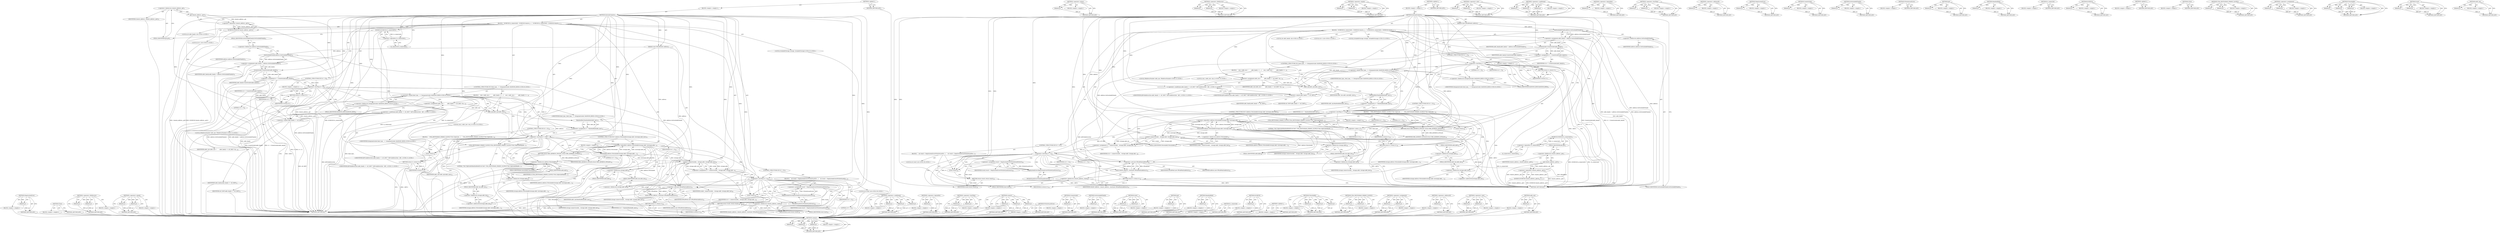 digraph "addr_any" {
vulnerable_230 [label=<(METHOD,MapSystemError)>];
vulnerable_231 [label=<(PARAM,p1)>];
vulnerable_232 [label=<(BLOCK,&lt;empty&gt;,&lt;empty&gt;)>];
vulnerable_233 [label=<(METHOD_RETURN,ANY)>];
vulnerable_211 [label=<(METHOD,Close)>];
vulnerable_212 [label=<(BLOCK,&lt;empty&gt;,&lt;empty&gt;)>];
vulnerable_213 [label=<(METHOD_RETURN,ANY)>];
vulnerable_164 [label=<(METHOD,&lt;operator&gt;.fieldAccess)>];
vulnerable_165 [label=<(PARAM,p1)>];
vulnerable_166 [label=<(PARAM,p2)>];
vulnerable_167 [label=<(BLOCK,&lt;empty&gt;,&lt;empty&gt;)>];
vulnerable_168 [label=<(METHOD_RETURN,ANY)>];
vulnerable_187 [label=<(METHOD,&lt;operator&gt;.equals)>];
vulnerable_188 [label=<(PARAM,p1)>];
vulnerable_189 [label=<(PARAM,p2)>];
vulnerable_190 [label=<(BLOCK,&lt;empty&gt;,&lt;empty&gt;)>];
vulnerable_191 [label=<(METHOD_RETURN,ANY)>];
vulnerable_6 [label=<(METHOD,&lt;global&gt;)<SUB>1</SUB>>];
vulnerable_7 [label=<(BLOCK,&lt;empty&gt;,&lt;empty&gt;)<SUB>1</SUB>>];
vulnerable_8 [label=<(METHOD,InternalConnect)<SUB>1</SUB>>];
vulnerable_9 [label=<(PARAM,const IPEndPoint&amp; address)<SUB>1</SUB>>];
vulnerable_10 [label=<(BLOCK,{
  DCHECK(!is_connected());
  DCHECK(!remote_a...,{
  DCHECK(!is_connected());
  DCHECK(!remote_a...)<SUB>1</SUB>>];
vulnerable_11 [label=<(DCHECK,DCHECK(!is_connected()))<SUB>2</SUB>>];
vulnerable_12 [label=<(&lt;operator&gt;.logicalNot,!is_connected())<SUB>2</SUB>>];
vulnerable_13 [label=<(is_connected,is_connected())<SUB>2</SUB>>];
vulnerable_14 [label=<(DCHECK,DCHECK(!remote_address_.get()))<SUB>3</SUB>>];
vulnerable_15 [label=<(&lt;operator&gt;.logicalNot,!remote_address_.get())<SUB>3</SUB>>];
vulnerable_16 [label=<(get,remote_address_.get())<SUB>3</SUB>>];
vulnerable_17 [label=<(&lt;operator&gt;.fieldAccess,remote_address_.get)<SUB>3</SUB>>];
vulnerable_18 [label=<(IDENTIFIER,remote_address_,remote_address_.get())<SUB>3</SUB>>];
vulnerable_19 [label=<(FIELD_IDENTIFIER,get,get)<SUB>3</SUB>>];
vulnerable_20 [label="<(LOCAL,int addr_family: int)<SUB>4</SUB>>"];
vulnerable_21 [label=<(&lt;operator&gt;.assignment,addr_family = address.GetSockAddrFamily())<SUB>4</SUB>>];
vulnerable_22 [label=<(IDENTIFIER,addr_family,addr_family = address.GetSockAddrFamily())<SUB>4</SUB>>];
vulnerable_23 [label=<(GetSockAddrFamily,address.GetSockAddrFamily())<SUB>4</SUB>>];
vulnerable_24 [label=<(&lt;operator&gt;.fieldAccess,address.GetSockAddrFamily)<SUB>4</SUB>>];
vulnerable_25 [label=<(IDENTIFIER,address,address.GetSockAddrFamily())<SUB>4</SUB>>];
vulnerable_26 [label=<(FIELD_IDENTIFIER,GetSockAddrFamily,GetSockAddrFamily)<SUB>4</SUB>>];
vulnerable_27 [label="<(LOCAL,int rv: int)<SUB>5</SUB>>"];
vulnerable_28 [label=<(&lt;operator&gt;.assignment,rv = CreateSocket(addr_family))<SUB>5</SUB>>];
vulnerable_29 [label=<(IDENTIFIER,rv,rv = CreateSocket(addr_family))<SUB>5</SUB>>];
vulnerable_30 [label=<(CreateSocket,CreateSocket(addr_family))<SUB>5</SUB>>];
vulnerable_31 [label=<(IDENTIFIER,addr_family,CreateSocket(addr_family))<SUB>5</SUB>>];
vulnerable_32 [label=<(CONTROL_STRUCTURE,IF,if (rv &lt; 0))<SUB>6</SUB>>];
vulnerable_33 [label=<(&lt;operator&gt;.lessThan,rv &lt; 0)<SUB>6</SUB>>];
vulnerable_34 [label=<(IDENTIFIER,rv,rv &lt; 0)<SUB>6</SUB>>];
vulnerable_35 [label=<(LITERAL,0,rv &lt; 0)<SUB>6</SUB>>];
vulnerable_36 [label=<(BLOCK,&lt;empty&gt;,&lt;empty&gt;)<SUB>7</SUB>>];
vulnerable_37 [label=<(RETURN,return rv;,return rv;)<SUB>7</SUB>>];
vulnerable_38 [label=<(IDENTIFIER,rv,return rv;)<SUB>7</SUB>>];
vulnerable_39 [label="<(CONTROL_STRUCTURE,IF,if (bind_type_ == DatagramSocket::RANDOM_BIND))<SUB>9</SUB>>"];
vulnerable_40 [label="<(&lt;operator&gt;.equals,bind_type_ == DatagramSocket::RANDOM_BIND)<SUB>9</SUB>>"];
vulnerable_41 [label="<(IDENTIFIER,bind_type_,bind_type_ == DatagramSocket::RANDOM_BIND)<SUB>9</SUB>>"];
vulnerable_42 [label="<(&lt;operator&gt;.fieldAccess,DatagramSocket::RANDOM_BIND)<SUB>9</SUB>>"];
vulnerable_43 [label="<(IDENTIFIER,DatagramSocket,bind_type_ == DatagramSocket::RANDOM_BIND)<SUB>9</SUB>>"];
vulnerable_44 [label=<(FIELD_IDENTIFIER,RANDOM_BIND,RANDOM_BIND)<SUB>9</SUB>>];
vulnerable_45 [label=<(BLOCK,{
    size_t addr_size =
        addr_family ==...,{
    size_t addr_size =
        addr_family ==...)<SUB>9</SUB>>];
vulnerable_46 [label="<(LOCAL,size_t addr_size: size_t)<SUB>10</SUB>>"];
vulnerable_47 [label=<(&lt;operator&gt;.assignment,addr_size =
        addr_family == AF_INET ? kI...)<SUB>10</SUB>>];
vulnerable_48 [label=<(IDENTIFIER,addr_size,addr_size =
        addr_family == AF_INET ? kI...)<SUB>10</SUB>>];
vulnerable_49 [label="<(&lt;operator&gt;.conditional,addr_family == AF_INET ? kIPv4AddressSize : kIP...)<SUB>11</SUB>>"];
vulnerable_50 [label=<(&lt;operator&gt;.equals,addr_family == AF_INET)<SUB>11</SUB>>];
vulnerable_51 [label=<(IDENTIFIER,addr_family,addr_family == AF_INET)<SUB>11</SUB>>];
vulnerable_52 [label=<(IDENTIFIER,AF_INET,addr_family == AF_INET)<SUB>11</SUB>>];
vulnerable_53 [label="<(IDENTIFIER,kIPv4AddressSize,addr_family == AF_INET ? kIPv4AddressSize : kIP...)<SUB>11</SUB>>"];
vulnerable_54 [label="<(IDENTIFIER,kIPv6AddressSize,addr_family == AF_INET ? kIPv4AddressSize : kIP...)<SUB>11</SUB>>"];
vulnerable_55 [label="<(LOCAL,IPAddressNumber addr_any: IPAddressNumber)<SUB>12</SUB>>"];
vulnerable_56 [label=<(addr_any,addr_any(addr_size))<SUB>12</SUB>>];
vulnerable_57 [label=<(IDENTIFIER,addr_size,addr_any(addr_size))<SUB>12</SUB>>];
vulnerable_58 [label=<(&lt;operator&gt;.assignment,rv = RandomBind(addr_any))<SUB>13</SUB>>];
vulnerable_59 [label=<(IDENTIFIER,rv,rv = RandomBind(addr_any))<SUB>13</SUB>>];
vulnerable_60 [label=<(RandomBind,RandomBind(addr_any))<SUB>13</SUB>>];
vulnerable_61 [label=<(IDENTIFIER,addr_any,RandomBind(addr_any))<SUB>13</SUB>>];
vulnerable_62 [label=<(CONTROL_STRUCTURE,IF,if (rv &lt; 0))<SUB>16</SUB>>];
vulnerable_63 [label=<(&lt;operator&gt;.lessThan,rv &lt; 0)<SUB>16</SUB>>];
vulnerable_64 [label=<(IDENTIFIER,rv,rv &lt; 0)<SUB>16</SUB>>];
vulnerable_65 [label=<(LITERAL,0,rv &lt; 0)<SUB>16</SUB>>];
vulnerable_66 [label=<(BLOCK,{
    UMA_HISTOGRAM_SPARSE_SLOWLY(&quot;Net.UdpSocke...,{
    UMA_HISTOGRAM_SPARSE_SLOWLY(&quot;Net.UdpSocke...)<SUB>16</SUB>>];
vulnerable_67 [label=<(UMA_HISTOGRAM_SPARSE_SLOWLY,UMA_HISTOGRAM_SPARSE_SLOWLY(&quot;Net.UdpSocketRando...)<SUB>17</SUB>>];
vulnerable_68 [label=<(LITERAL,&quot;Net.UdpSocketRandomBindErrorCode&quot;,UMA_HISTOGRAM_SPARSE_SLOWLY(&quot;Net.UdpSocketRando...)<SUB>17</SUB>>];
vulnerable_69 [label=<(IDENTIFIER,rv,UMA_HISTOGRAM_SPARSE_SLOWLY(&quot;Net.UdpSocketRando...)<SUB>17</SUB>>];
vulnerable_70 [label=<(Close,Close())<SUB>18</SUB>>];
vulnerable_71 [label=<(RETURN,return rv;,return rv;)<SUB>19</SUB>>];
vulnerable_72 [label=<(IDENTIFIER,rv,return rv;)<SUB>19</SUB>>];
vulnerable_73 [label="<(LOCAL,SockaddrStorage storage: SockaddrStorage)<SUB>22</SUB>>"];
vulnerable_74 [label=<(CONTROL_STRUCTURE,IF,if (!address.ToSockAddr(storage.addr, &amp;storage.addr_len)))<SUB>23</SUB>>];
vulnerable_75 [label=<(&lt;operator&gt;.logicalNot,!address.ToSockAddr(storage.addr, &amp;storage.addr...)<SUB>23</SUB>>];
vulnerable_76 [label=<(ToSockAddr,address.ToSockAddr(storage.addr, &amp;storage.addr_...)<SUB>23</SUB>>];
vulnerable_77 [label=<(&lt;operator&gt;.fieldAccess,address.ToSockAddr)<SUB>23</SUB>>];
vulnerable_78 [label=<(IDENTIFIER,address,address.ToSockAddr(storage.addr, &amp;storage.addr_...)<SUB>23</SUB>>];
vulnerable_79 [label=<(FIELD_IDENTIFIER,ToSockAddr,ToSockAddr)<SUB>23</SUB>>];
vulnerable_80 [label=<(&lt;operator&gt;.fieldAccess,storage.addr)<SUB>23</SUB>>];
vulnerable_81 [label=<(IDENTIFIER,storage,address.ToSockAddr(storage.addr, &amp;storage.addr_...)<SUB>23</SUB>>];
vulnerable_82 [label=<(FIELD_IDENTIFIER,addr,addr)<SUB>23</SUB>>];
vulnerable_83 [label=<(&lt;operator&gt;.addressOf,&amp;storage.addr_len)<SUB>23</SUB>>];
vulnerable_84 [label=<(&lt;operator&gt;.fieldAccess,storage.addr_len)<SUB>23</SUB>>];
vulnerable_85 [label=<(IDENTIFIER,storage,address.ToSockAddr(storage.addr, &amp;storage.addr_...)<SUB>23</SUB>>];
vulnerable_86 [label=<(FIELD_IDENTIFIER,addr_len,addr_len)<SUB>23</SUB>>];
vulnerable_87 [label=<(BLOCK,&lt;empty&gt;,&lt;empty&gt;)<SUB>24</SUB>>];
vulnerable_88 [label=<(RETURN,return ERR_ADDRESS_INVALID;,return ERR_ADDRESS_INVALID;)<SUB>24</SUB>>];
vulnerable_89 [label=<(IDENTIFIER,ERR_ADDRESS_INVALID,return ERR_ADDRESS_INVALID;)<SUB>24</SUB>>];
vulnerable_90 [label=<(&lt;operator&gt;.assignment,rv = connect(socket_, storage.addr, storage.add...)<SUB>26</SUB>>];
vulnerable_91 [label=<(IDENTIFIER,rv,rv = connect(socket_, storage.addr, storage.add...)<SUB>26</SUB>>];
vulnerable_92 [label=<(connect,connect(socket_, storage.addr, storage.addr_len))<SUB>26</SUB>>];
vulnerable_93 [label=<(IDENTIFIER,socket_,connect(socket_, storage.addr, storage.addr_len))<SUB>26</SUB>>];
vulnerable_94 [label=<(&lt;operator&gt;.fieldAccess,storage.addr)<SUB>26</SUB>>];
vulnerable_95 [label=<(IDENTIFIER,storage,connect(socket_, storage.addr, storage.addr_len))<SUB>26</SUB>>];
vulnerable_96 [label=<(FIELD_IDENTIFIER,addr,addr)<SUB>26</SUB>>];
vulnerable_97 [label=<(&lt;operator&gt;.fieldAccess,storage.addr_len)<SUB>26</SUB>>];
vulnerable_98 [label=<(IDENTIFIER,storage,connect(socket_, storage.addr, storage.addr_len))<SUB>26</SUB>>];
vulnerable_99 [label=<(FIELD_IDENTIFIER,addr_len,addr_len)<SUB>26</SUB>>];
vulnerable_100 [label=<(CONTROL_STRUCTURE,IF,if (rv &lt; 0))<SUB>27</SUB>>];
vulnerable_101 [label=<(&lt;operator&gt;.lessThan,rv &lt; 0)<SUB>27</SUB>>];
vulnerable_102 [label=<(IDENTIFIER,rv,rv &lt; 0)<SUB>27</SUB>>];
vulnerable_103 [label=<(LITERAL,0,rv &lt; 0)<SUB>27</SUB>>];
vulnerable_104 [label=<(BLOCK,{
    int result = MapSystemError(WSAGetLastErr...,{
    int result = MapSystemError(WSAGetLastErr...)<SUB>27</SUB>>];
vulnerable_105 [label="<(LOCAL,int result: int)<SUB>28</SUB>>"];
vulnerable_106 [label=<(&lt;operator&gt;.assignment,result = MapSystemError(WSAGetLastError()))<SUB>28</SUB>>];
vulnerable_107 [label=<(IDENTIFIER,result,result = MapSystemError(WSAGetLastError()))<SUB>28</SUB>>];
vulnerable_108 [label=<(MapSystemError,MapSystemError(WSAGetLastError()))<SUB>28</SUB>>];
vulnerable_109 [label=<(WSAGetLastError,WSAGetLastError())<SUB>28</SUB>>];
vulnerable_110 [label=<(Close,Close())<SUB>29</SUB>>];
vulnerable_111 [label=<(RETURN,return result;,return result;)<SUB>30</SUB>>];
vulnerable_112 [label=<(IDENTIFIER,result,return result;)<SUB>30</SUB>>];
vulnerable_113 [label=<(reset,remote_address_.reset(new IPEndPoint(address)))<SUB>33</SUB>>];
vulnerable_114 [label=<(&lt;operator&gt;.fieldAccess,remote_address_.reset)<SUB>33</SUB>>];
vulnerable_115 [label=<(IDENTIFIER,remote_address_,remote_address_.reset(new IPEndPoint(address)))<SUB>33</SUB>>];
vulnerable_116 [label=<(FIELD_IDENTIFIER,reset,reset)<SUB>33</SUB>>];
vulnerable_117 [label=<(&lt;operator&gt;.new,new IPEndPoint(address))<SUB>33</SUB>>];
vulnerable_118 [label=<(IDENTIFIER,IPEndPoint,new IPEndPoint(address))<SUB>33</SUB>>];
vulnerable_119 [label=<(IDENTIFIER,address,new IPEndPoint(address))<SUB>33</SUB>>];
vulnerable_120 [label=<(RETURN,return rv;,return rv;)<SUB>34</SUB>>];
vulnerable_121 [label=<(IDENTIFIER,rv,return rv;)<SUB>34</SUB>>];
vulnerable_122 [label=<(METHOD_RETURN,int)<SUB>1</SUB>>];
vulnerable_124 [label=<(METHOD_RETURN,ANY)<SUB>1</SUB>>];
vulnerable_192 [label=<(METHOD,&lt;operator&gt;.conditional)>];
vulnerable_193 [label=<(PARAM,p1)>];
vulnerable_194 [label=<(PARAM,p2)>];
vulnerable_195 [label=<(PARAM,p3)>];
vulnerable_196 [label=<(BLOCK,&lt;empty&gt;,&lt;empty&gt;)>];
vulnerable_197 [label=<(METHOD_RETURN,ANY)>];
vulnerable_153 [label=<(METHOD,&lt;operator&gt;.logicalNot)>];
vulnerable_154 [label=<(PARAM,p1)>];
vulnerable_155 [label=<(BLOCK,&lt;empty&gt;,&lt;empty&gt;)>];
vulnerable_156 [label=<(METHOD_RETURN,ANY)>];
vulnerable_182 [label=<(METHOD,&lt;operator&gt;.lessThan)>];
vulnerable_183 [label=<(PARAM,p1)>];
vulnerable_184 [label=<(PARAM,p2)>];
vulnerable_185 [label=<(BLOCK,&lt;empty&gt;,&lt;empty&gt;)>];
vulnerable_186 [label=<(METHOD_RETURN,ANY)>];
vulnerable_224 [label=<(METHOD,connect)>];
vulnerable_225 [label=<(PARAM,p1)>];
vulnerable_226 [label=<(PARAM,p2)>];
vulnerable_227 [label=<(PARAM,p3)>];
vulnerable_228 [label=<(BLOCK,&lt;empty&gt;,&lt;empty&gt;)>];
vulnerable_229 [label=<(METHOD_RETURN,ANY)>];
vulnerable_234 [label=<(METHOD,WSAGetLastError)>];
vulnerable_235 [label=<(BLOCK,&lt;empty&gt;,&lt;empty&gt;)>];
vulnerable_236 [label=<(METHOD_RETURN,ANY)>];
vulnerable_178 [label=<(METHOD,CreateSocket)>];
vulnerable_179 [label=<(PARAM,p1)>];
vulnerable_180 [label=<(BLOCK,&lt;empty&gt;,&lt;empty&gt;)>];
vulnerable_181 [label=<(METHOD_RETURN,ANY)>];
vulnerable_174 [label=<(METHOD,GetSockAddrFamily)>];
vulnerable_175 [label=<(PARAM,p1)>];
vulnerable_176 [label=<(BLOCK,&lt;empty&gt;,&lt;empty&gt;)>];
vulnerable_177 [label=<(METHOD_RETURN,ANY)>];
vulnerable_237 [label=<(METHOD,reset)>];
vulnerable_238 [label=<(PARAM,p1)>];
vulnerable_239 [label=<(PARAM,p2)>];
vulnerable_240 [label=<(BLOCK,&lt;empty&gt;,&lt;empty&gt;)>];
vulnerable_241 [label=<(METHOD_RETURN,ANY)>];
vulnerable_160 [label=<(METHOD,get)>];
vulnerable_161 [label=<(PARAM,p1)>];
vulnerable_162 [label=<(BLOCK,&lt;empty&gt;,&lt;empty&gt;)>];
vulnerable_163 [label=<(METHOD_RETURN,ANY)>];
vulnerable_202 [label=<(METHOD,RandomBind)>];
vulnerable_203 [label=<(PARAM,p1)>];
vulnerable_204 [label=<(BLOCK,&lt;empty&gt;,&lt;empty&gt;)>];
vulnerable_205 [label=<(METHOD_RETURN,ANY)>];
vulnerable_157 [label=<(METHOD,is_connected)>];
vulnerable_158 [label=<(BLOCK,&lt;empty&gt;,&lt;empty&gt;)>];
vulnerable_159 [label=<(METHOD_RETURN,ANY)>];
vulnerable_149 [label=<(METHOD,DCHECK)>];
vulnerable_150 [label=<(PARAM,p1)>];
vulnerable_151 [label=<(BLOCK,&lt;empty&gt;,&lt;empty&gt;)>];
vulnerable_152 [label=<(METHOD_RETURN,ANY)>];
vulnerable_143 [label=<(METHOD,&lt;global&gt;)<SUB>1</SUB>>];
vulnerable_144 [label=<(BLOCK,&lt;empty&gt;,&lt;empty&gt;)>];
vulnerable_145 [label=<(METHOD_RETURN,ANY)>];
vulnerable_214 [label=<(METHOD,ToSockAddr)>];
vulnerable_215 [label=<(PARAM,p1)>];
vulnerable_216 [label=<(PARAM,p2)>];
vulnerable_217 [label=<(PARAM,p3)>];
vulnerable_218 [label=<(BLOCK,&lt;empty&gt;,&lt;empty&gt;)>];
vulnerable_219 [label=<(METHOD_RETURN,ANY)>];
vulnerable_206 [label=<(METHOD,UMA_HISTOGRAM_SPARSE_SLOWLY)>];
vulnerable_207 [label=<(PARAM,p1)>];
vulnerable_208 [label=<(PARAM,p2)>];
vulnerable_209 [label=<(BLOCK,&lt;empty&gt;,&lt;empty&gt;)>];
vulnerable_210 [label=<(METHOD_RETURN,ANY)>];
vulnerable_169 [label=<(METHOD,&lt;operator&gt;.assignment)>];
vulnerable_170 [label=<(PARAM,p1)>];
vulnerable_171 [label=<(PARAM,p2)>];
vulnerable_172 [label=<(BLOCK,&lt;empty&gt;,&lt;empty&gt;)>];
vulnerable_173 [label=<(METHOD_RETURN,ANY)>];
vulnerable_220 [label=<(METHOD,&lt;operator&gt;.addressOf)>];
vulnerable_221 [label=<(PARAM,p1)>];
vulnerable_222 [label=<(BLOCK,&lt;empty&gt;,&lt;empty&gt;)>];
vulnerable_223 [label=<(METHOD_RETURN,ANY)>];
vulnerable_242 [label=<(METHOD,&lt;operator&gt;.new)>];
vulnerable_243 [label=<(PARAM,p1)>];
vulnerable_244 [label=<(PARAM,p2)>];
vulnerable_245 [label=<(BLOCK,&lt;empty&gt;,&lt;empty&gt;)>];
vulnerable_246 [label=<(METHOD_RETURN,ANY)>];
vulnerable_198 [label=<(METHOD,addr_any)>];
vulnerable_199 [label=<(PARAM,p1)>];
vulnerable_200 [label=<(BLOCK,&lt;empty&gt;,&lt;empty&gt;)>];
vulnerable_201 [label=<(METHOD_RETURN,ANY)>];
fixed_229 [label=<(METHOD,connect)>];
fixed_230 [label=<(PARAM,p1)>];
fixed_231 [label=<(PARAM,p2)>];
fixed_232 [label=<(PARAM,p3)>];
fixed_233 [label=<(BLOCK,&lt;empty&gt;,&lt;empty&gt;)>];
fixed_234 [label=<(METHOD_RETURN,ANY)>];
fixed_212 [label=<(METHOD,&lt;operator&gt;.minus)>];
fixed_213 [label=<(PARAM,p1)>];
fixed_214 [label=<(BLOCK,&lt;empty&gt;,&lt;empty&gt;)>];
fixed_215 [label=<(METHOD_RETURN,ANY)>];
fixed_165 [label=<(METHOD,&lt;operator&gt;.fieldAccess)>];
fixed_166 [label=<(PARAM,p1)>];
fixed_167 [label=<(PARAM,p2)>];
fixed_168 [label=<(BLOCK,&lt;empty&gt;,&lt;empty&gt;)>];
fixed_169 [label=<(METHOD_RETURN,ANY)>];
fixed_188 [label=<(METHOD,&lt;operator&gt;.equals)>];
fixed_189 [label=<(PARAM,p1)>];
fixed_190 [label=<(PARAM,p2)>];
fixed_191 [label=<(BLOCK,&lt;empty&gt;,&lt;empty&gt;)>];
fixed_192 [label=<(METHOD_RETURN,ANY)>];
fixed_6 [label=<(METHOD,&lt;global&gt;)<SUB>1</SUB>>];
fixed_7 [label=<(BLOCK,&lt;empty&gt;,&lt;empty&gt;)<SUB>1</SUB>>];
fixed_8 [label=<(METHOD,InternalConnect)<SUB>1</SUB>>];
fixed_9 [label=<(PARAM,const IPEndPoint&amp; address)<SUB>1</SUB>>];
fixed_10 [label=<(BLOCK,{
  DCHECK(!is_connected());
  DCHECK(!remote_a...,{
  DCHECK(!is_connected());
  DCHECK(!remote_a...)<SUB>1</SUB>>];
fixed_11 [label=<(DCHECK,DCHECK(!is_connected()))<SUB>2</SUB>>];
fixed_12 [label=<(&lt;operator&gt;.logicalNot,!is_connected())<SUB>2</SUB>>];
fixed_13 [label=<(is_connected,is_connected())<SUB>2</SUB>>];
fixed_14 [label=<(DCHECK,DCHECK(!remote_address_.get()))<SUB>3</SUB>>];
fixed_15 [label=<(&lt;operator&gt;.logicalNot,!remote_address_.get())<SUB>3</SUB>>];
fixed_16 [label=<(get,remote_address_.get())<SUB>3</SUB>>];
fixed_17 [label=<(&lt;operator&gt;.fieldAccess,remote_address_.get)<SUB>3</SUB>>];
fixed_18 [label=<(IDENTIFIER,remote_address_,remote_address_.get())<SUB>3</SUB>>];
fixed_19 [label=<(FIELD_IDENTIFIER,get,get)<SUB>3</SUB>>];
fixed_20 [label="<(LOCAL,int addr_family: int)<SUB>4</SUB>>"];
fixed_21 [label=<(&lt;operator&gt;.assignment,addr_family = address.GetSockAddrFamily())<SUB>4</SUB>>];
fixed_22 [label=<(IDENTIFIER,addr_family,addr_family = address.GetSockAddrFamily())<SUB>4</SUB>>];
fixed_23 [label=<(GetSockAddrFamily,address.GetSockAddrFamily())<SUB>4</SUB>>];
fixed_24 [label=<(&lt;operator&gt;.fieldAccess,address.GetSockAddrFamily)<SUB>4</SUB>>];
fixed_25 [label=<(IDENTIFIER,address,address.GetSockAddrFamily())<SUB>4</SUB>>];
fixed_26 [label=<(FIELD_IDENTIFIER,GetSockAddrFamily,GetSockAddrFamily)<SUB>4</SUB>>];
fixed_27 [label="<(LOCAL,int rv: int)<SUB>5</SUB>>"];
fixed_28 [label=<(&lt;operator&gt;.assignment,rv = CreateSocket(addr_family))<SUB>5</SUB>>];
fixed_29 [label=<(IDENTIFIER,rv,rv = CreateSocket(addr_family))<SUB>5</SUB>>];
fixed_30 [label=<(CreateSocket,CreateSocket(addr_family))<SUB>5</SUB>>];
fixed_31 [label=<(IDENTIFIER,addr_family,CreateSocket(addr_family))<SUB>5</SUB>>];
fixed_32 [label=<(CONTROL_STRUCTURE,IF,if (rv &lt; 0))<SUB>6</SUB>>];
fixed_33 [label=<(&lt;operator&gt;.lessThan,rv &lt; 0)<SUB>6</SUB>>];
fixed_34 [label=<(IDENTIFIER,rv,rv &lt; 0)<SUB>6</SUB>>];
fixed_35 [label=<(LITERAL,0,rv &lt; 0)<SUB>6</SUB>>];
fixed_36 [label=<(BLOCK,&lt;empty&gt;,&lt;empty&gt;)<SUB>7</SUB>>];
fixed_37 [label=<(RETURN,return rv;,return rv;)<SUB>7</SUB>>];
fixed_38 [label=<(IDENTIFIER,rv,return rv;)<SUB>7</SUB>>];
fixed_39 [label="<(CONTROL_STRUCTURE,IF,if (bind_type_ == DatagramSocket::RANDOM_BIND))<SUB>9</SUB>>"];
fixed_40 [label="<(&lt;operator&gt;.equals,bind_type_ == DatagramSocket::RANDOM_BIND)<SUB>9</SUB>>"];
fixed_41 [label="<(IDENTIFIER,bind_type_,bind_type_ == DatagramSocket::RANDOM_BIND)<SUB>9</SUB>>"];
fixed_42 [label="<(&lt;operator&gt;.fieldAccess,DatagramSocket::RANDOM_BIND)<SUB>9</SUB>>"];
fixed_43 [label="<(IDENTIFIER,DatagramSocket,bind_type_ == DatagramSocket::RANDOM_BIND)<SUB>9</SUB>>"];
fixed_44 [label=<(FIELD_IDENTIFIER,RANDOM_BIND,RANDOM_BIND)<SUB>9</SUB>>];
fixed_45 [label=<(BLOCK,{
    size_t addr_size =
        addr_family ==...,{
    size_t addr_size =
        addr_family ==...)<SUB>9</SUB>>];
fixed_46 [label="<(LOCAL,size_t addr_size: size_t)<SUB>10</SUB>>"];
fixed_47 [label=<(&lt;operator&gt;.assignment,addr_size =
        addr_family == AF_INET ? kI...)<SUB>10</SUB>>];
fixed_48 [label=<(IDENTIFIER,addr_size,addr_size =
        addr_family == AF_INET ? kI...)<SUB>10</SUB>>];
fixed_49 [label="<(&lt;operator&gt;.conditional,addr_family == AF_INET ? kIPv4AddressSize : kIP...)<SUB>11</SUB>>"];
fixed_50 [label=<(&lt;operator&gt;.equals,addr_family == AF_INET)<SUB>11</SUB>>];
fixed_51 [label=<(IDENTIFIER,addr_family,addr_family == AF_INET)<SUB>11</SUB>>];
fixed_52 [label=<(IDENTIFIER,AF_INET,addr_family == AF_INET)<SUB>11</SUB>>];
fixed_53 [label="<(IDENTIFIER,kIPv4AddressSize,addr_family == AF_INET ? kIPv4AddressSize : kIP...)<SUB>11</SUB>>"];
fixed_54 [label="<(IDENTIFIER,kIPv6AddressSize,addr_family == AF_INET ? kIPv4AddressSize : kIP...)<SUB>11</SUB>>"];
fixed_55 [label="<(LOCAL,IPAddressNumber addr_any: IPAddressNumber)<SUB>12</SUB>>"];
fixed_56 [label=<(addr_any,addr_any(addr_size))<SUB>12</SUB>>];
fixed_57 [label=<(IDENTIFIER,addr_size,addr_any(addr_size))<SUB>12</SUB>>];
fixed_58 [label=<(&lt;operator&gt;.assignment,rv = RandomBind(addr_any))<SUB>13</SUB>>];
fixed_59 [label=<(IDENTIFIER,rv,rv = RandomBind(addr_any))<SUB>13</SUB>>];
fixed_60 [label=<(RandomBind,RandomBind(addr_any))<SUB>13</SUB>>];
fixed_61 [label=<(IDENTIFIER,addr_any,RandomBind(addr_any))<SUB>13</SUB>>];
fixed_62 [label=<(CONTROL_STRUCTURE,IF,if (rv &lt; 0))<SUB>16</SUB>>];
fixed_63 [label=<(&lt;operator&gt;.lessThan,rv &lt; 0)<SUB>16</SUB>>];
fixed_64 [label=<(IDENTIFIER,rv,rv &lt; 0)<SUB>16</SUB>>];
fixed_65 [label=<(LITERAL,0,rv &lt; 0)<SUB>16</SUB>>];
fixed_66 [label=<(BLOCK,{
    UMA_HISTOGRAM_SPARSE_SLOWLY(&quot;Net.UdpSocke...,{
    UMA_HISTOGRAM_SPARSE_SLOWLY(&quot;Net.UdpSocke...)<SUB>16</SUB>>];
fixed_67 [label=<(UMA_HISTOGRAM_SPARSE_SLOWLY,UMA_HISTOGRAM_SPARSE_SLOWLY(&quot;Net.UdpSocketRando...)<SUB>17</SUB>>];
fixed_68 [label=<(LITERAL,&quot;Net.UdpSocketRandomBindErrorCode&quot;,UMA_HISTOGRAM_SPARSE_SLOWLY(&quot;Net.UdpSocketRando...)<SUB>17</SUB>>];
fixed_69 [label=<(&lt;operator&gt;.minus,-rv)<SUB>17</SUB>>];
fixed_70 [label=<(IDENTIFIER,rv,-rv)<SUB>17</SUB>>];
fixed_71 [label=<(Close,Close())<SUB>18</SUB>>];
fixed_72 [label=<(RETURN,return rv;,return rv;)<SUB>19</SUB>>];
fixed_73 [label=<(IDENTIFIER,rv,return rv;)<SUB>19</SUB>>];
fixed_74 [label="<(LOCAL,SockaddrStorage storage: SockaddrStorage)<SUB>22</SUB>>"];
fixed_75 [label=<(CONTROL_STRUCTURE,IF,if (!address.ToSockAddr(storage.addr, &amp;storage.addr_len)))<SUB>23</SUB>>];
fixed_76 [label=<(&lt;operator&gt;.logicalNot,!address.ToSockAddr(storage.addr, &amp;storage.addr...)<SUB>23</SUB>>];
fixed_77 [label=<(ToSockAddr,address.ToSockAddr(storage.addr, &amp;storage.addr_...)<SUB>23</SUB>>];
fixed_78 [label=<(&lt;operator&gt;.fieldAccess,address.ToSockAddr)<SUB>23</SUB>>];
fixed_79 [label=<(IDENTIFIER,address,address.ToSockAddr(storage.addr, &amp;storage.addr_...)<SUB>23</SUB>>];
fixed_80 [label=<(FIELD_IDENTIFIER,ToSockAddr,ToSockAddr)<SUB>23</SUB>>];
fixed_81 [label=<(&lt;operator&gt;.fieldAccess,storage.addr)<SUB>23</SUB>>];
fixed_82 [label=<(IDENTIFIER,storage,address.ToSockAddr(storage.addr, &amp;storage.addr_...)<SUB>23</SUB>>];
fixed_83 [label=<(FIELD_IDENTIFIER,addr,addr)<SUB>23</SUB>>];
fixed_84 [label=<(&lt;operator&gt;.addressOf,&amp;storage.addr_len)<SUB>23</SUB>>];
fixed_85 [label=<(&lt;operator&gt;.fieldAccess,storage.addr_len)<SUB>23</SUB>>];
fixed_86 [label=<(IDENTIFIER,storage,address.ToSockAddr(storage.addr, &amp;storage.addr_...)<SUB>23</SUB>>];
fixed_87 [label=<(FIELD_IDENTIFIER,addr_len,addr_len)<SUB>23</SUB>>];
fixed_88 [label=<(BLOCK,&lt;empty&gt;,&lt;empty&gt;)<SUB>24</SUB>>];
fixed_89 [label=<(RETURN,return ERR_ADDRESS_INVALID;,return ERR_ADDRESS_INVALID;)<SUB>24</SUB>>];
fixed_90 [label=<(IDENTIFIER,ERR_ADDRESS_INVALID,return ERR_ADDRESS_INVALID;)<SUB>24</SUB>>];
fixed_91 [label=<(&lt;operator&gt;.assignment,rv = connect(socket_, storage.addr, storage.add...)<SUB>26</SUB>>];
fixed_92 [label=<(IDENTIFIER,rv,rv = connect(socket_, storage.addr, storage.add...)<SUB>26</SUB>>];
fixed_93 [label=<(connect,connect(socket_, storage.addr, storage.addr_len))<SUB>26</SUB>>];
fixed_94 [label=<(IDENTIFIER,socket_,connect(socket_, storage.addr, storage.addr_len))<SUB>26</SUB>>];
fixed_95 [label=<(&lt;operator&gt;.fieldAccess,storage.addr)<SUB>26</SUB>>];
fixed_96 [label=<(IDENTIFIER,storage,connect(socket_, storage.addr, storage.addr_len))<SUB>26</SUB>>];
fixed_97 [label=<(FIELD_IDENTIFIER,addr,addr)<SUB>26</SUB>>];
fixed_98 [label=<(&lt;operator&gt;.fieldAccess,storage.addr_len)<SUB>26</SUB>>];
fixed_99 [label=<(IDENTIFIER,storage,connect(socket_, storage.addr, storage.addr_len))<SUB>26</SUB>>];
fixed_100 [label=<(FIELD_IDENTIFIER,addr_len,addr_len)<SUB>26</SUB>>];
fixed_101 [label=<(CONTROL_STRUCTURE,IF,if (rv &lt; 0))<SUB>27</SUB>>];
fixed_102 [label=<(&lt;operator&gt;.lessThan,rv &lt; 0)<SUB>27</SUB>>];
fixed_103 [label=<(IDENTIFIER,rv,rv &lt; 0)<SUB>27</SUB>>];
fixed_104 [label=<(LITERAL,0,rv &lt; 0)<SUB>27</SUB>>];
fixed_105 [label=<(BLOCK,{
    int result = MapSystemError(WSAGetLastErr...,{
    int result = MapSystemError(WSAGetLastErr...)<SUB>27</SUB>>];
fixed_106 [label="<(LOCAL,int result: int)<SUB>28</SUB>>"];
fixed_107 [label=<(&lt;operator&gt;.assignment,result = MapSystemError(WSAGetLastError()))<SUB>28</SUB>>];
fixed_108 [label=<(IDENTIFIER,result,result = MapSystemError(WSAGetLastError()))<SUB>28</SUB>>];
fixed_109 [label=<(MapSystemError,MapSystemError(WSAGetLastError()))<SUB>28</SUB>>];
fixed_110 [label=<(WSAGetLastError,WSAGetLastError())<SUB>28</SUB>>];
fixed_111 [label=<(Close,Close())<SUB>29</SUB>>];
fixed_112 [label=<(RETURN,return result;,return result;)<SUB>30</SUB>>];
fixed_113 [label=<(IDENTIFIER,result,return result;)<SUB>30</SUB>>];
fixed_114 [label=<(reset,remote_address_.reset(new IPEndPoint(address)))<SUB>33</SUB>>];
fixed_115 [label=<(&lt;operator&gt;.fieldAccess,remote_address_.reset)<SUB>33</SUB>>];
fixed_116 [label=<(IDENTIFIER,remote_address_,remote_address_.reset(new IPEndPoint(address)))<SUB>33</SUB>>];
fixed_117 [label=<(FIELD_IDENTIFIER,reset,reset)<SUB>33</SUB>>];
fixed_118 [label=<(&lt;operator&gt;.new,new IPEndPoint(address))<SUB>33</SUB>>];
fixed_119 [label=<(IDENTIFIER,IPEndPoint,new IPEndPoint(address))<SUB>33</SUB>>];
fixed_120 [label=<(IDENTIFIER,address,new IPEndPoint(address))<SUB>33</SUB>>];
fixed_121 [label=<(RETURN,return rv;,return rv;)<SUB>34</SUB>>];
fixed_122 [label=<(IDENTIFIER,rv,return rv;)<SUB>34</SUB>>];
fixed_123 [label=<(METHOD_RETURN,int)<SUB>1</SUB>>];
fixed_125 [label=<(METHOD_RETURN,ANY)<SUB>1</SUB>>];
fixed_247 [label=<(METHOD,&lt;operator&gt;.new)>];
fixed_248 [label=<(PARAM,p1)>];
fixed_249 [label=<(PARAM,p2)>];
fixed_250 [label=<(BLOCK,&lt;empty&gt;,&lt;empty&gt;)>];
fixed_251 [label=<(METHOD_RETURN,ANY)>];
fixed_193 [label=<(METHOD,&lt;operator&gt;.conditional)>];
fixed_194 [label=<(PARAM,p1)>];
fixed_195 [label=<(PARAM,p2)>];
fixed_196 [label=<(PARAM,p3)>];
fixed_197 [label=<(BLOCK,&lt;empty&gt;,&lt;empty&gt;)>];
fixed_198 [label=<(METHOD_RETURN,ANY)>];
fixed_154 [label=<(METHOD,&lt;operator&gt;.logicalNot)>];
fixed_155 [label=<(PARAM,p1)>];
fixed_156 [label=<(BLOCK,&lt;empty&gt;,&lt;empty&gt;)>];
fixed_157 [label=<(METHOD_RETURN,ANY)>];
fixed_183 [label=<(METHOD,&lt;operator&gt;.lessThan)>];
fixed_184 [label=<(PARAM,p1)>];
fixed_185 [label=<(PARAM,p2)>];
fixed_186 [label=<(BLOCK,&lt;empty&gt;,&lt;empty&gt;)>];
fixed_187 [label=<(METHOD_RETURN,ANY)>];
fixed_225 [label=<(METHOD,&lt;operator&gt;.addressOf)>];
fixed_226 [label=<(PARAM,p1)>];
fixed_227 [label=<(BLOCK,&lt;empty&gt;,&lt;empty&gt;)>];
fixed_228 [label=<(METHOD_RETURN,ANY)>];
fixed_235 [label=<(METHOD,MapSystemError)>];
fixed_236 [label=<(PARAM,p1)>];
fixed_237 [label=<(BLOCK,&lt;empty&gt;,&lt;empty&gt;)>];
fixed_238 [label=<(METHOD_RETURN,ANY)>];
fixed_179 [label=<(METHOD,CreateSocket)>];
fixed_180 [label=<(PARAM,p1)>];
fixed_181 [label=<(BLOCK,&lt;empty&gt;,&lt;empty&gt;)>];
fixed_182 [label=<(METHOD_RETURN,ANY)>];
fixed_175 [label=<(METHOD,GetSockAddrFamily)>];
fixed_176 [label=<(PARAM,p1)>];
fixed_177 [label=<(BLOCK,&lt;empty&gt;,&lt;empty&gt;)>];
fixed_178 [label=<(METHOD_RETURN,ANY)>];
fixed_239 [label=<(METHOD,WSAGetLastError)>];
fixed_240 [label=<(BLOCK,&lt;empty&gt;,&lt;empty&gt;)>];
fixed_241 [label=<(METHOD_RETURN,ANY)>];
fixed_161 [label=<(METHOD,get)>];
fixed_162 [label=<(PARAM,p1)>];
fixed_163 [label=<(BLOCK,&lt;empty&gt;,&lt;empty&gt;)>];
fixed_164 [label=<(METHOD_RETURN,ANY)>];
fixed_203 [label=<(METHOD,RandomBind)>];
fixed_204 [label=<(PARAM,p1)>];
fixed_205 [label=<(BLOCK,&lt;empty&gt;,&lt;empty&gt;)>];
fixed_206 [label=<(METHOD_RETURN,ANY)>];
fixed_158 [label=<(METHOD,is_connected)>];
fixed_159 [label=<(BLOCK,&lt;empty&gt;,&lt;empty&gt;)>];
fixed_160 [label=<(METHOD_RETURN,ANY)>];
fixed_150 [label=<(METHOD,DCHECK)>];
fixed_151 [label=<(PARAM,p1)>];
fixed_152 [label=<(BLOCK,&lt;empty&gt;,&lt;empty&gt;)>];
fixed_153 [label=<(METHOD_RETURN,ANY)>];
fixed_144 [label=<(METHOD,&lt;global&gt;)<SUB>1</SUB>>];
fixed_145 [label=<(BLOCK,&lt;empty&gt;,&lt;empty&gt;)>];
fixed_146 [label=<(METHOD_RETURN,ANY)>];
fixed_216 [label=<(METHOD,Close)>];
fixed_217 [label=<(BLOCK,&lt;empty&gt;,&lt;empty&gt;)>];
fixed_218 [label=<(METHOD_RETURN,ANY)>];
fixed_207 [label=<(METHOD,UMA_HISTOGRAM_SPARSE_SLOWLY)>];
fixed_208 [label=<(PARAM,p1)>];
fixed_209 [label=<(PARAM,p2)>];
fixed_210 [label=<(BLOCK,&lt;empty&gt;,&lt;empty&gt;)>];
fixed_211 [label=<(METHOD_RETURN,ANY)>];
fixed_170 [label=<(METHOD,&lt;operator&gt;.assignment)>];
fixed_171 [label=<(PARAM,p1)>];
fixed_172 [label=<(PARAM,p2)>];
fixed_173 [label=<(BLOCK,&lt;empty&gt;,&lt;empty&gt;)>];
fixed_174 [label=<(METHOD_RETURN,ANY)>];
fixed_219 [label=<(METHOD,ToSockAddr)>];
fixed_220 [label=<(PARAM,p1)>];
fixed_221 [label=<(PARAM,p2)>];
fixed_222 [label=<(PARAM,p3)>];
fixed_223 [label=<(BLOCK,&lt;empty&gt;,&lt;empty&gt;)>];
fixed_224 [label=<(METHOD_RETURN,ANY)>];
fixed_242 [label=<(METHOD,reset)>];
fixed_243 [label=<(PARAM,p1)>];
fixed_244 [label=<(PARAM,p2)>];
fixed_245 [label=<(BLOCK,&lt;empty&gt;,&lt;empty&gt;)>];
fixed_246 [label=<(METHOD_RETURN,ANY)>];
fixed_199 [label=<(METHOD,addr_any)>];
fixed_200 [label=<(PARAM,p1)>];
fixed_201 [label=<(BLOCK,&lt;empty&gt;,&lt;empty&gt;)>];
fixed_202 [label=<(METHOD_RETURN,ANY)>];
vulnerable_230 -> vulnerable_231  [key=0, label="AST: "];
vulnerable_230 -> vulnerable_231  [key=1, label="DDG: "];
vulnerable_230 -> vulnerable_232  [key=0, label="AST: "];
vulnerable_230 -> vulnerable_233  [key=0, label="AST: "];
vulnerable_230 -> vulnerable_233  [key=1, label="CFG: "];
vulnerable_231 -> vulnerable_233  [key=0, label="DDG: p1"];
vulnerable_232 -> fixed_229  [key=0];
vulnerable_233 -> fixed_229  [key=0];
vulnerable_211 -> vulnerable_212  [key=0, label="AST: "];
vulnerable_211 -> vulnerable_213  [key=0, label="AST: "];
vulnerable_211 -> vulnerable_213  [key=1, label="CFG: "];
vulnerable_212 -> fixed_229  [key=0];
vulnerable_213 -> fixed_229  [key=0];
vulnerable_164 -> vulnerable_165  [key=0, label="AST: "];
vulnerable_164 -> vulnerable_165  [key=1, label="DDG: "];
vulnerable_164 -> vulnerable_167  [key=0, label="AST: "];
vulnerable_164 -> vulnerable_166  [key=0, label="AST: "];
vulnerable_164 -> vulnerable_166  [key=1, label="DDG: "];
vulnerable_164 -> vulnerable_168  [key=0, label="AST: "];
vulnerable_164 -> vulnerable_168  [key=1, label="CFG: "];
vulnerable_165 -> vulnerable_168  [key=0, label="DDG: p1"];
vulnerable_166 -> vulnerable_168  [key=0, label="DDG: p2"];
vulnerable_167 -> fixed_229  [key=0];
vulnerable_168 -> fixed_229  [key=0];
vulnerable_187 -> vulnerable_188  [key=0, label="AST: "];
vulnerable_187 -> vulnerable_188  [key=1, label="DDG: "];
vulnerable_187 -> vulnerable_190  [key=0, label="AST: "];
vulnerable_187 -> vulnerable_189  [key=0, label="AST: "];
vulnerable_187 -> vulnerable_189  [key=1, label="DDG: "];
vulnerable_187 -> vulnerable_191  [key=0, label="AST: "];
vulnerable_187 -> vulnerable_191  [key=1, label="CFG: "];
vulnerable_188 -> vulnerable_191  [key=0, label="DDG: p1"];
vulnerable_189 -> vulnerable_191  [key=0, label="DDG: p2"];
vulnerable_190 -> fixed_229  [key=0];
vulnerable_191 -> fixed_229  [key=0];
vulnerable_6 -> vulnerable_7  [key=0, label="AST: "];
vulnerable_6 -> vulnerable_124  [key=0, label="AST: "];
vulnerable_6 -> vulnerable_124  [key=1, label="CFG: "];
vulnerable_7 -> vulnerable_8  [key=0, label="AST: "];
vulnerable_8 -> vulnerable_9  [key=0, label="AST: "];
vulnerable_8 -> vulnerable_9  [key=1, label="DDG: "];
vulnerable_8 -> vulnerable_10  [key=0, label="AST: "];
vulnerable_8 -> vulnerable_122  [key=0, label="AST: "];
vulnerable_8 -> vulnerable_13  [key=0, label="CFG: "];
vulnerable_8 -> vulnerable_121  [key=0, label="DDG: "];
vulnerable_8 -> vulnerable_12  [key=0, label="DDG: "];
vulnerable_8 -> vulnerable_30  [key=0, label="DDG: "];
vulnerable_8 -> vulnerable_33  [key=0, label="DDG: "];
vulnerable_8 -> vulnerable_40  [key=0, label="DDG: "];
vulnerable_8 -> vulnerable_47  [key=0, label="DDG: "];
vulnerable_8 -> vulnerable_63  [key=0, label="DDG: "];
vulnerable_8 -> vulnerable_70  [key=0, label="DDG: "];
vulnerable_8 -> vulnerable_88  [key=0, label="DDG: "];
vulnerable_8 -> vulnerable_92  [key=0, label="DDG: "];
vulnerable_8 -> vulnerable_101  [key=0, label="DDG: "];
vulnerable_8 -> vulnerable_110  [key=0, label="DDG: "];
vulnerable_8 -> vulnerable_117  [key=0, label="DDG: "];
vulnerable_8 -> vulnerable_38  [key=0, label="DDG: "];
vulnerable_8 -> vulnerable_56  [key=0, label="DDG: "];
vulnerable_8 -> vulnerable_67  [key=0, label="DDG: "];
vulnerable_8 -> vulnerable_72  [key=0, label="DDG: "];
vulnerable_8 -> vulnerable_89  [key=0, label="DDG: "];
vulnerable_8 -> vulnerable_112  [key=0, label="DDG: "];
vulnerable_8 -> vulnerable_49  [key=0, label="DDG: "];
vulnerable_8 -> vulnerable_60  [key=0, label="DDG: "];
vulnerable_8 -> vulnerable_108  [key=0, label="DDG: "];
vulnerable_8 -> vulnerable_50  [key=0, label="DDG: "];
vulnerable_9 -> vulnerable_122  [key=0, label="DDG: address"];
vulnerable_9 -> vulnerable_23  [key=0, label="DDG: address"];
vulnerable_9 -> vulnerable_117  [key=0, label="DDG: address"];
vulnerable_9 -> vulnerable_76  [key=0, label="DDG: address"];
vulnerable_10 -> vulnerable_11  [key=0, label="AST: "];
vulnerable_10 -> vulnerable_14  [key=0, label="AST: "];
vulnerable_10 -> vulnerable_20  [key=0, label="AST: "];
vulnerable_10 -> vulnerable_21  [key=0, label="AST: "];
vulnerable_10 -> vulnerable_27  [key=0, label="AST: "];
vulnerable_10 -> vulnerable_28  [key=0, label="AST: "];
vulnerable_10 -> vulnerable_32  [key=0, label="AST: "];
vulnerable_10 -> vulnerable_39  [key=0, label="AST: "];
vulnerable_10 -> vulnerable_62  [key=0, label="AST: "];
vulnerable_10 -> vulnerable_73  [key=0, label="AST: "];
vulnerable_10 -> vulnerable_74  [key=0, label="AST: "];
vulnerable_10 -> vulnerable_90  [key=0, label="AST: "];
vulnerable_10 -> vulnerable_100  [key=0, label="AST: "];
vulnerable_10 -> vulnerable_113  [key=0, label="AST: "];
vulnerable_10 -> vulnerable_120  [key=0, label="AST: "];
vulnerable_11 -> vulnerable_12  [key=0, label="AST: "];
vulnerable_11 -> vulnerable_19  [key=0, label="CFG: "];
vulnerable_11 -> vulnerable_122  [key=0, label="DDG: !is_connected()"];
vulnerable_11 -> vulnerable_122  [key=1, label="DDG: DCHECK(!is_connected())"];
vulnerable_12 -> vulnerable_13  [key=0, label="AST: "];
vulnerable_12 -> vulnerable_11  [key=0, label="CFG: "];
vulnerable_12 -> vulnerable_11  [key=1, label="DDG: is_connected()"];
vulnerable_12 -> vulnerable_122  [key=0, label="DDG: is_connected()"];
vulnerable_13 -> vulnerable_12  [key=0, label="CFG: "];
vulnerable_14 -> vulnerable_15  [key=0, label="AST: "];
vulnerable_14 -> vulnerable_26  [key=0, label="CFG: "];
vulnerable_14 -> vulnerable_122  [key=0, label="DDG: !remote_address_.get()"];
vulnerable_14 -> vulnerable_122  [key=1, label="DDG: DCHECK(!remote_address_.get())"];
vulnerable_15 -> vulnerable_16  [key=0, label="AST: "];
vulnerable_15 -> vulnerable_14  [key=0, label="CFG: "];
vulnerable_15 -> vulnerable_14  [key=1, label="DDG: remote_address_.get()"];
vulnerable_15 -> vulnerable_122  [key=0, label="DDG: remote_address_.get()"];
vulnerable_16 -> vulnerable_17  [key=0, label="AST: "];
vulnerable_16 -> vulnerable_15  [key=0, label="CFG: "];
vulnerable_16 -> vulnerable_15  [key=1, label="DDG: remote_address_.get"];
vulnerable_16 -> vulnerable_122  [key=0, label="DDG: remote_address_.get"];
vulnerable_17 -> vulnerable_18  [key=0, label="AST: "];
vulnerable_17 -> vulnerable_19  [key=0, label="AST: "];
vulnerable_17 -> vulnerable_16  [key=0, label="CFG: "];
vulnerable_18 -> fixed_229  [key=0];
vulnerable_19 -> vulnerable_17  [key=0, label="CFG: "];
vulnerable_20 -> fixed_229  [key=0];
vulnerable_21 -> vulnerable_22  [key=0, label="AST: "];
vulnerable_21 -> vulnerable_23  [key=0, label="AST: "];
vulnerable_21 -> vulnerable_30  [key=0, label="CFG: "];
vulnerable_21 -> vulnerable_30  [key=1, label="DDG: addr_family"];
vulnerable_21 -> vulnerable_122  [key=0, label="DDG: address.GetSockAddrFamily()"];
vulnerable_21 -> vulnerable_122  [key=1, label="DDG: addr_family = address.GetSockAddrFamily()"];
vulnerable_22 -> fixed_229  [key=0];
vulnerable_23 -> vulnerable_24  [key=0, label="AST: "];
vulnerable_23 -> vulnerable_21  [key=0, label="CFG: "];
vulnerable_23 -> vulnerable_21  [key=1, label="DDG: address.GetSockAddrFamily"];
vulnerable_23 -> vulnerable_122  [key=0, label="DDG: address.GetSockAddrFamily"];
vulnerable_23 -> vulnerable_117  [key=0, label="DDG: address.GetSockAddrFamily"];
vulnerable_24 -> vulnerable_25  [key=0, label="AST: "];
vulnerable_24 -> vulnerable_26  [key=0, label="AST: "];
vulnerable_24 -> vulnerable_23  [key=0, label="CFG: "];
vulnerable_25 -> fixed_229  [key=0];
vulnerable_26 -> vulnerable_24  [key=0, label="CFG: "];
vulnerable_27 -> fixed_229  [key=0];
vulnerable_28 -> vulnerable_29  [key=0, label="AST: "];
vulnerable_28 -> vulnerable_30  [key=0, label="AST: "];
vulnerable_28 -> vulnerable_33  [key=0, label="CFG: "];
vulnerable_28 -> vulnerable_33  [key=1, label="DDG: rv"];
vulnerable_28 -> vulnerable_122  [key=0, label="DDG: CreateSocket(addr_family)"];
vulnerable_28 -> vulnerable_122  [key=1, label="DDG: rv = CreateSocket(addr_family)"];
vulnerable_29 -> fixed_229  [key=0];
vulnerable_30 -> vulnerable_31  [key=0, label="AST: "];
vulnerable_30 -> vulnerable_28  [key=0, label="CFG: "];
vulnerable_30 -> vulnerable_28  [key=1, label="DDG: addr_family"];
vulnerable_30 -> vulnerable_122  [key=0, label="DDG: addr_family"];
vulnerable_30 -> vulnerable_50  [key=0, label="DDG: addr_family"];
vulnerable_31 -> fixed_229  [key=0];
vulnerable_32 -> vulnerable_33  [key=0, label="AST: "];
vulnerable_32 -> vulnerable_36  [key=0, label="AST: "];
vulnerable_33 -> vulnerable_34  [key=0, label="AST: "];
vulnerable_33 -> vulnerable_35  [key=0, label="AST: "];
vulnerable_33 -> vulnerable_37  [key=0, label="CFG: "];
vulnerable_33 -> vulnerable_37  [key=1, label="CDG: "];
vulnerable_33 -> vulnerable_44  [key=0, label="CFG: "];
vulnerable_33 -> vulnerable_44  [key=1, label="CDG: "];
vulnerable_33 -> vulnerable_122  [key=0, label="DDG: rv"];
vulnerable_33 -> vulnerable_122  [key=1, label="DDG: rv &lt; 0"];
vulnerable_33 -> vulnerable_63  [key=0, label="DDG: rv"];
vulnerable_33 -> vulnerable_63  [key=1, label="CDG: "];
vulnerable_33 -> vulnerable_38  [key=0, label="DDG: rv"];
vulnerable_33 -> vulnerable_42  [key=0, label="CDG: "];
vulnerable_33 -> vulnerable_40  [key=0, label="CDG: "];
vulnerable_34 -> fixed_229  [key=0];
vulnerable_35 -> fixed_229  [key=0];
vulnerable_36 -> vulnerable_37  [key=0, label="AST: "];
vulnerable_37 -> vulnerable_38  [key=0, label="AST: "];
vulnerable_37 -> vulnerable_122  [key=0, label="CFG: "];
vulnerable_37 -> vulnerable_122  [key=1, label="DDG: &lt;RET&gt;"];
vulnerable_38 -> vulnerable_37  [key=0, label="DDG: rv"];
vulnerable_39 -> vulnerable_40  [key=0, label="AST: "];
vulnerable_39 -> vulnerable_45  [key=0, label="AST: "];
vulnerable_40 -> vulnerable_41  [key=0, label="AST: "];
vulnerable_40 -> vulnerable_42  [key=0, label="AST: "];
vulnerable_40 -> vulnerable_50  [key=0, label="CFG: "];
vulnerable_40 -> vulnerable_50  [key=1, label="CDG: "];
vulnerable_40 -> vulnerable_63  [key=0, label="CFG: "];
vulnerable_40 -> vulnerable_122  [key=0, label="DDG: bind_type_"];
vulnerable_40 -> vulnerable_47  [key=0, label="CDG: "];
vulnerable_40 -> vulnerable_49  [key=0, label="CDG: "];
vulnerable_40 -> vulnerable_60  [key=0, label="CDG: "];
vulnerable_40 -> vulnerable_56  [key=0, label="CDG: "];
vulnerable_40 -> vulnerable_58  [key=0, label="CDG: "];
vulnerable_41 -> fixed_229  [key=0];
vulnerable_42 -> vulnerable_43  [key=0, label="AST: "];
vulnerable_42 -> vulnerable_44  [key=0, label="AST: "];
vulnerable_42 -> vulnerable_40  [key=0, label="CFG: "];
vulnerable_43 -> fixed_229  [key=0];
vulnerable_44 -> vulnerable_42  [key=0, label="CFG: "];
vulnerable_45 -> vulnerable_46  [key=0, label="AST: "];
vulnerable_45 -> vulnerable_47  [key=0, label="AST: "];
vulnerable_45 -> vulnerable_55  [key=0, label="AST: "];
vulnerable_45 -> vulnerable_56  [key=0, label="AST: "];
vulnerable_45 -> vulnerable_58  [key=0, label="AST: "];
vulnerable_46 -> fixed_229  [key=0];
vulnerable_47 -> vulnerable_48  [key=0, label="AST: "];
vulnerable_47 -> vulnerable_49  [key=0, label="AST: "];
vulnerable_47 -> vulnerable_56  [key=0, label="CFG: "];
vulnerable_47 -> vulnerable_56  [key=1, label="DDG: addr_size"];
vulnerable_48 -> fixed_229  [key=0];
vulnerable_49 -> vulnerable_50  [key=0, label="AST: "];
vulnerable_49 -> vulnerable_53  [key=0, label="AST: "];
vulnerable_49 -> vulnerable_54  [key=0, label="AST: "];
vulnerable_49 -> vulnerable_47  [key=0, label="CFG: "];
vulnerable_49 -> vulnerable_122  [key=0, label="DDG: kIPv6AddressSize"];
vulnerable_50 -> vulnerable_51  [key=0, label="AST: "];
vulnerable_50 -> vulnerable_52  [key=0, label="AST: "];
vulnerable_50 -> vulnerable_49  [key=0, label="CFG: "];
vulnerable_50 -> vulnerable_122  [key=0, label="DDG: AF_INET"];
vulnerable_51 -> fixed_229  [key=0];
vulnerable_52 -> fixed_229  [key=0];
vulnerable_53 -> fixed_229  [key=0];
vulnerable_54 -> fixed_229  [key=0];
vulnerable_55 -> fixed_229  [key=0];
vulnerable_56 -> vulnerable_57  [key=0, label="AST: "];
vulnerable_56 -> vulnerable_60  [key=0, label="CFG: "];
vulnerable_57 -> fixed_229  [key=0];
vulnerable_58 -> vulnerable_59  [key=0, label="AST: "];
vulnerable_58 -> vulnerable_60  [key=0, label="AST: "];
vulnerable_58 -> vulnerable_63  [key=0, label="CFG: "];
vulnerable_58 -> vulnerable_63  [key=1, label="DDG: rv"];
vulnerable_59 -> fixed_229  [key=0];
vulnerable_60 -> vulnerable_61  [key=0, label="AST: "];
vulnerable_60 -> vulnerable_58  [key=0, label="CFG: "];
vulnerable_60 -> vulnerable_58  [key=1, label="DDG: addr_any"];
vulnerable_61 -> fixed_229  [key=0];
vulnerable_62 -> vulnerable_63  [key=0, label="AST: "];
vulnerable_62 -> vulnerable_66  [key=0, label="AST: "];
vulnerable_63 -> vulnerable_64  [key=0, label="AST: "];
vulnerable_63 -> vulnerable_65  [key=0, label="AST: "];
vulnerable_63 -> vulnerable_67  [key=0, label="CFG: "];
vulnerable_63 -> vulnerable_67  [key=1, label="DDG: rv"];
vulnerable_63 -> vulnerable_67  [key=2, label="CDG: "];
vulnerable_63 -> vulnerable_79  [key=0, label="CFG: "];
vulnerable_63 -> vulnerable_79  [key=1, label="CDG: "];
vulnerable_63 -> vulnerable_77  [key=0, label="CDG: "];
vulnerable_63 -> vulnerable_75  [key=0, label="CDG: "];
vulnerable_63 -> vulnerable_84  [key=0, label="CDG: "];
vulnerable_63 -> vulnerable_76  [key=0, label="CDG: "];
vulnerable_63 -> vulnerable_82  [key=0, label="CDG: "];
vulnerable_63 -> vulnerable_80  [key=0, label="CDG: "];
vulnerable_63 -> vulnerable_83  [key=0, label="CDG: "];
vulnerable_63 -> vulnerable_71  [key=0, label="CDG: "];
vulnerable_63 -> vulnerable_70  [key=0, label="CDG: "];
vulnerable_63 -> vulnerable_86  [key=0, label="CDG: "];
vulnerable_64 -> fixed_229  [key=0];
vulnerable_65 -> fixed_229  [key=0];
vulnerable_66 -> vulnerable_67  [key=0, label="AST: "];
vulnerable_66 -> vulnerable_70  [key=0, label="AST: "];
vulnerable_66 -> vulnerable_71  [key=0, label="AST: "];
vulnerable_67 -> vulnerable_68  [key=0, label="AST: "];
vulnerable_67 -> vulnerable_69  [key=0, label="AST: "];
vulnerable_67 -> vulnerable_70  [key=0, label="CFG: "];
vulnerable_67 -> vulnerable_72  [key=0, label="DDG: rv"];
vulnerable_68 -> fixed_229  [key=0];
vulnerable_69 -> fixed_229  [key=0];
vulnerable_70 -> vulnerable_71  [key=0, label="CFG: "];
vulnerable_71 -> vulnerable_72  [key=0, label="AST: "];
vulnerable_71 -> vulnerable_122  [key=0, label="CFG: "];
vulnerable_71 -> vulnerable_122  [key=1, label="DDG: &lt;RET&gt;"];
vulnerable_72 -> vulnerable_71  [key=0, label="DDG: rv"];
vulnerable_73 -> fixed_229  [key=0];
vulnerable_74 -> vulnerable_75  [key=0, label="AST: "];
vulnerable_74 -> vulnerable_87  [key=0, label="AST: "];
vulnerable_75 -> vulnerable_76  [key=0, label="AST: "];
vulnerable_75 -> vulnerable_88  [key=0, label="CFG: "];
vulnerable_75 -> vulnerable_88  [key=1, label="CDG: "];
vulnerable_75 -> vulnerable_96  [key=0, label="CFG: "];
vulnerable_75 -> vulnerable_96  [key=1, label="CDG: "];
vulnerable_75 -> vulnerable_94  [key=0, label="CDG: "];
vulnerable_75 -> vulnerable_99  [key=0, label="CDG: "];
vulnerable_75 -> vulnerable_92  [key=0, label="CDG: "];
vulnerable_75 -> vulnerable_97  [key=0, label="CDG: "];
vulnerable_75 -> vulnerable_101  [key=0, label="CDG: "];
vulnerable_75 -> vulnerable_90  [key=0, label="CDG: "];
vulnerable_76 -> vulnerable_77  [key=0, label="AST: "];
vulnerable_76 -> vulnerable_80  [key=0, label="AST: "];
vulnerable_76 -> vulnerable_83  [key=0, label="AST: "];
vulnerable_76 -> vulnerable_75  [key=0, label="CFG: "];
vulnerable_76 -> vulnerable_75  [key=1, label="DDG: address.ToSockAddr"];
vulnerable_76 -> vulnerable_75  [key=2, label="DDG: storage.addr"];
vulnerable_76 -> vulnerable_75  [key=3, label="DDG: &amp;storage.addr_len"];
vulnerable_76 -> vulnerable_92  [key=0, label="DDG: storage.addr"];
vulnerable_76 -> vulnerable_92  [key=1, label="DDG: &amp;storage.addr_len"];
vulnerable_76 -> vulnerable_117  [key=0, label="DDG: address.ToSockAddr"];
vulnerable_77 -> vulnerable_78  [key=0, label="AST: "];
vulnerable_77 -> vulnerable_79  [key=0, label="AST: "];
vulnerable_77 -> vulnerable_82  [key=0, label="CFG: "];
vulnerable_78 -> fixed_229  [key=0];
vulnerable_79 -> vulnerable_77  [key=0, label="CFG: "];
vulnerable_80 -> vulnerable_81  [key=0, label="AST: "];
vulnerable_80 -> vulnerable_82  [key=0, label="AST: "];
vulnerable_80 -> vulnerable_86  [key=0, label="CFG: "];
vulnerable_81 -> fixed_229  [key=0];
vulnerable_82 -> vulnerable_80  [key=0, label="CFG: "];
vulnerable_83 -> vulnerable_84  [key=0, label="AST: "];
vulnerable_83 -> vulnerable_76  [key=0, label="CFG: "];
vulnerable_84 -> vulnerable_85  [key=0, label="AST: "];
vulnerable_84 -> vulnerable_86  [key=0, label="AST: "];
vulnerable_84 -> vulnerable_83  [key=0, label="CFG: "];
vulnerable_85 -> fixed_229  [key=0];
vulnerable_86 -> vulnerable_84  [key=0, label="CFG: "];
vulnerable_87 -> vulnerable_88  [key=0, label="AST: "];
vulnerable_88 -> vulnerable_89  [key=0, label="AST: "];
vulnerable_88 -> vulnerable_122  [key=0, label="CFG: "];
vulnerable_88 -> vulnerable_122  [key=1, label="DDG: &lt;RET&gt;"];
vulnerable_89 -> vulnerable_88  [key=0, label="DDG: ERR_ADDRESS_INVALID"];
vulnerable_90 -> vulnerable_91  [key=0, label="AST: "];
vulnerable_90 -> vulnerable_92  [key=0, label="AST: "];
vulnerable_90 -> vulnerable_101  [key=0, label="CFG: "];
vulnerable_90 -> vulnerable_101  [key=1, label="DDG: rv"];
vulnerable_91 -> fixed_229  [key=0];
vulnerable_92 -> vulnerable_93  [key=0, label="AST: "];
vulnerable_92 -> vulnerable_94  [key=0, label="AST: "];
vulnerable_92 -> vulnerable_97  [key=0, label="AST: "];
vulnerable_92 -> vulnerable_90  [key=0, label="CFG: "];
vulnerable_92 -> vulnerable_90  [key=1, label="DDG: socket_"];
vulnerable_92 -> vulnerable_90  [key=2, label="DDG: storage.addr"];
vulnerable_92 -> vulnerable_90  [key=3, label="DDG: storage.addr_len"];
vulnerable_92 -> vulnerable_122  [key=0, label="DDG: socket_"];
vulnerable_93 -> fixed_229  [key=0];
vulnerable_94 -> vulnerable_95  [key=0, label="AST: "];
vulnerable_94 -> vulnerable_96  [key=0, label="AST: "];
vulnerable_94 -> vulnerable_99  [key=0, label="CFG: "];
vulnerable_95 -> fixed_229  [key=0];
vulnerable_96 -> vulnerable_94  [key=0, label="CFG: "];
vulnerable_97 -> vulnerable_98  [key=0, label="AST: "];
vulnerable_97 -> vulnerable_99  [key=0, label="AST: "];
vulnerable_97 -> vulnerable_92  [key=0, label="CFG: "];
vulnerable_98 -> fixed_229  [key=0];
vulnerable_99 -> vulnerable_97  [key=0, label="CFG: "];
vulnerable_100 -> vulnerable_101  [key=0, label="AST: "];
vulnerable_100 -> vulnerable_104  [key=0, label="AST: "];
vulnerable_101 -> vulnerable_102  [key=0, label="AST: "];
vulnerable_101 -> vulnerable_103  [key=0, label="AST: "];
vulnerable_101 -> vulnerable_109  [key=0, label="CFG: "];
vulnerable_101 -> vulnerable_109  [key=1, label="CDG: "];
vulnerable_101 -> vulnerable_116  [key=0, label="CFG: "];
vulnerable_101 -> vulnerable_116  [key=1, label="CDG: "];
vulnerable_101 -> vulnerable_121  [key=0, label="DDG: rv"];
vulnerable_101 -> vulnerable_120  [key=0, label="CDG: "];
vulnerable_101 -> vulnerable_113  [key=0, label="CDG: "];
vulnerable_101 -> vulnerable_114  [key=0, label="CDG: "];
vulnerable_101 -> vulnerable_106  [key=0, label="CDG: "];
vulnerable_101 -> vulnerable_110  [key=0, label="CDG: "];
vulnerable_101 -> vulnerable_117  [key=0, label="CDG: "];
vulnerable_101 -> vulnerable_108  [key=0, label="CDG: "];
vulnerable_101 -> vulnerable_111  [key=0, label="CDG: "];
vulnerable_102 -> fixed_229  [key=0];
vulnerable_103 -> fixed_229  [key=0];
vulnerable_104 -> vulnerable_105  [key=0, label="AST: "];
vulnerable_104 -> vulnerable_106  [key=0, label="AST: "];
vulnerable_104 -> vulnerable_110  [key=0, label="AST: "];
vulnerable_104 -> vulnerable_111  [key=0, label="AST: "];
vulnerable_105 -> fixed_229  [key=0];
vulnerable_106 -> vulnerable_107  [key=0, label="AST: "];
vulnerable_106 -> vulnerable_108  [key=0, label="AST: "];
vulnerable_106 -> vulnerable_110  [key=0, label="CFG: "];
vulnerable_106 -> vulnerable_112  [key=0, label="DDG: result"];
vulnerable_107 -> fixed_229  [key=0];
vulnerable_108 -> vulnerable_109  [key=0, label="AST: "];
vulnerable_108 -> vulnerable_106  [key=0, label="CFG: "];
vulnerable_108 -> vulnerable_106  [key=1, label="DDG: WSAGetLastError()"];
vulnerable_109 -> vulnerable_108  [key=0, label="CFG: "];
vulnerable_110 -> vulnerable_111  [key=0, label="CFG: "];
vulnerable_111 -> vulnerable_112  [key=0, label="AST: "];
vulnerable_111 -> vulnerable_122  [key=0, label="CFG: "];
vulnerable_111 -> vulnerable_122  [key=1, label="DDG: &lt;RET&gt;"];
vulnerable_112 -> vulnerable_111  [key=0, label="DDG: result"];
vulnerable_113 -> vulnerable_114  [key=0, label="AST: "];
vulnerable_113 -> vulnerable_117  [key=0, label="AST: "];
vulnerable_113 -> vulnerable_120  [key=0, label="CFG: "];
vulnerable_114 -> vulnerable_115  [key=0, label="AST: "];
vulnerable_114 -> vulnerable_116  [key=0, label="AST: "];
vulnerable_114 -> vulnerable_117  [key=0, label="CFG: "];
vulnerable_115 -> fixed_229  [key=0];
vulnerable_116 -> vulnerable_114  [key=0, label="CFG: "];
vulnerable_117 -> vulnerable_118  [key=0, label="AST: "];
vulnerable_117 -> vulnerable_119  [key=0, label="AST: "];
vulnerable_117 -> vulnerable_113  [key=0, label="CFG: "];
vulnerable_117 -> vulnerable_113  [key=1, label="DDG: IPEndPoint"];
vulnerable_117 -> vulnerable_113  [key=2, label="DDG: address"];
vulnerable_117 -> vulnerable_122  [key=0, label="DDG: IPEndPoint"];
vulnerable_118 -> fixed_229  [key=0];
vulnerable_119 -> fixed_229  [key=0];
vulnerable_120 -> vulnerable_121  [key=0, label="AST: "];
vulnerable_120 -> vulnerable_122  [key=0, label="CFG: "];
vulnerable_120 -> vulnerable_122  [key=1, label="DDG: &lt;RET&gt;"];
vulnerable_121 -> vulnerable_120  [key=0, label="DDG: rv"];
vulnerable_122 -> fixed_229  [key=0];
vulnerable_124 -> fixed_229  [key=0];
vulnerable_192 -> vulnerable_193  [key=0, label="AST: "];
vulnerable_192 -> vulnerable_193  [key=1, label="DDG: "];
vulnerable_192 -> vulnerable_196  [key=0, label="AST: "];
vulnerable_192 -> vulnerable_194  [key=0, label="AST: "];
vulnerable_192 -> vulnerable_194  [key=1, label="DDG: "];
vulnerable_192 -> vulnerable_197  [key=0, label="AST: "];
vulnerable_192 -> vulnerable_197  [key=1, label="CFG: "];
vulnerable_192 -> vulnerable_195  [key=0, label="AST: "];
vulnerable_192 -> vulnerable_195  [key=1, label="DDG: "];
vulnerable_193 -> vulnerable_197  [key=0, label="DDG: p1"];
vulnerable_194 -> vulnerable_197  [key=0, label="DDG: p2"];
vulnerable_195 -> vulnerable_197  [key=0, label="DDG: p3"];
vulnerable_196 -> fixed_229  [key=0];
vulnerable_197 -> fixed_229  [key=0];
vulnerable_153 -> vulnerable_154  [key=0, label="AST: "];
vulnerable_153 -> vulnerable_154  [key=1, label="DDG: "];
vulnerable_153 -> vulnerable_155  [key=0, label="AST: "];
vulnerable_153 -> vulnerable_156  [key=0, label="AST: "];
vulnerable_153 -> vulnerable_156  [key=1, label="CFG: "];
vulnerable_154 -> vulnerable_156  [key=0, label="DDG: p1"];
vulnerable_155 -> fixed_229  [key=0];
vulnerable_156 -> fixed_229  [key=0];
vulnerable_182 -> vulnerable_183  [key=0, label="AST: "];
vulnerable_182 -> vulnerable_183  [key=1, label="DDG: "];
vulnerable_182 -> vulnerable_185  [key=0, label="AST: "];
vulnerable_182 -> vulnerable_184  [key=0, label="AST: "];
vulnerable_182 -> vulnerable_184  [key=1, label="DDG: "];
vulnerable_182 -> vulnerable_186  [key=0, label="AST: "];
vulnerable_182 -> vulnerable_186  [key=1, label="CFG: "];
vulnerable_183 -> vulnerable_186  [key=0, label="DDG: p1"];
vulnerable_184 -> vulnerable_186  [key=0, label="DDG: p2"];
vulnerable_185 -> fixed_229  [key=0];
vulnerable_186 -> fixed_229  [key=0];
vulnerable_224 -> vulnerable_225  [key=0, label="AST: "];
vulnerable_224 -> vulnerable_225  [key=1, label="DDG: "];
vulnerable_224 -> vulnerable_228  [key=0, label="AST: "];
vulnerable_224 -> vulnerable_226  [key=0, label="AST: "];
vulnerable_224 -> vulnerable_226  [key=1, label="DDG: "];
vulnerable_224 -> vulnerable_229  [key=0, label="AST: "];
vulnerable_224 -> vulnerable_229  [key=1, label="CFG: "];
vulnerable_224 -> vulnerable_227  [key=0, label="AST: "];
vulnerable_224 -> vulnerable_227  [key=1, label="DDG: "];
vulnerable_225 -> vulnerable_229  [key=0, label="DDG: p1"];
vulnerable_226 -> vulnerable_229  [key=0, label="DDG: p2"];
vulnerable_227 -> vulnerable_229  [key=0, label="DDG: p3"];
vulnerable_228 -> fixed_229  [key=0];
vulnerable_229 -> fixed_229  [key=0];
vulnerable_234 -> vulnerable_235  [key=0, label="AST: "];
vulnerable_234 -> vulnerable_236  [key=0, label="AST: "];
vulnerable_234 -> vulnerable_236  [key=1, label="CFG: "];
vulnerable_235 -> fixed_229  [key=0];
vulnerable_236 -> fixed_229  [key=0];
vulnerable_178 -> vulnerable_179  [key=0, label="AST: "];
vulnerable_178 -> vulnerable_179  [key=1, label="DDG: "];
vulnerable_178 -> vulnerable_180  [key=0, label="AST: "];
vulnerable_178 -> vulnerable_181  [key=0, label="AST: "];
vulnerable_178 -> vulnerable_181  [key=1, label="CFG: "];
vulnerable_179 -> vulnerable_181  [key=0, label="DDG: p1"];
vulnerable_180 -> fixed_229  [key=0];
vulnerable_181 -> fixed_229  [key=0];
vulnerable_174 -> vulnerable_175  [key=0, label="AST: "];
vulnerable_174 -> vulnerable_175  [key=1, label="DDG: "];
vulnerable_174 -> vulnerable_176  [key=0, label="AST: "];
vulnerable_174 -> vulnerable_177  [key=0, label="AST: "];
vulnerable_174 -> vulnerable_177  [key=1, label="CFG: "];
vulnerable_175 -> vulnerable_177  [key=0, label="DDG: p1"];
vulnerable_176 -> fixed_229  [key=0];
vulnerable_177 -> fixed_229  [key=0];
vulnerable_237 -> vulnerable_238  [key=0, label="AST: "];
vulnerable_237 -> vulnerable_238  [key=1, label="DDG: "];
vulnerable_237 -> vulnerable_240  [key=0, label="AST: "];
vulnerable_237 -> vulnerable_239  [key=0, label="AST: "];
vulnerable_237 -> vulnerable_239  [key=1, label="DDG: "];
vulnerable_237 -> vulnerable_241  [key=0, label="AST: "];
vulnerable_237 -> vulnerable_241  [key=1, label="CFG: "];
vulnerable_238 -> vulnerable_241  [key=0, label="DDG: p1"];
vulnerable_239 -> vulnerable_241  [key=0, label="DDG: p2"];
vulnerable_240 -> fixed_229  [key=0];
vulnerable_241 -> fixed_229  [key=0];
vulnerable_160 -> vulnerable_161  [key=0, label="AST: "];
vulnerable_160 -> vulnerable_161  [key=1, label="DDG: "];
vulnerable_160 -> vulnerable_162  [key=0, label="AST: "];
vulnerable_160 -> vulnerable_163  [key=0, label="AST: "];
vulnerable_160 -> vulnerable_163  [key=1, label="CFG: "];
vulnerable_161 -> vulnerable_163  [key=0, label="DDG: p1"];
vulnerable_162 -> fixed_229  [key=0];
vulnerable_163 -> fixed_229  [key=0];
vulnerable_202 -> vulnerable_203  [key=0, label="AST: "];
vulnerable_202 -> vulnerable_203  [key=1, label="DDG: "];
vulnerable_202 -> vulnerable_204  [key=0, label="AST: "];
vulnerable_202 -> vulnerable_205  [key=0, label="AST: "];
vulnerable_202 -> vulnerable_205  [key=1, label="CFG: "];
vulnerable_203 -> vulnerable_205  [key=0, label="DDG: p1"];
vulnerable_204 -> fixed_229  [key=0];
vulnerable_205 -> fixed_229  [key=0];
vulnerable_157 -> vulnerable_158  [key=0, label="AST: "];
vulnerable_157 -> vulnerable_159  [key=0, label="AST: "];
vulnerable_157 -> vulnerable_159  [key=1, label="CFG: "];
vulnerable_158 -> fixed_229  [key=0];
vulnerable_159 -> fixed_229  [key=0];
vulnerable_149 -> vulnerable_150  [key=0, label="AST: "];
vulnerable_149 -> vulnerable_150  [key=1, label="DDG: "];
vulnerable_149 -> vulnerable_151  [key=0, label="AST: "];
vulnerable_149 -> vulnerable_152  [key=0, label="AST: "];
vulnerable_149 -> vulnerable_152  [key=1, label="CFG: "];
vulnerable_150 -> vulnerable_152  [key=0, label="DDG: p1"];
vulnerable_151 -> fixed_229  [key=0];
vulnerable_152 -> fixed_229  [key=0];
vulnerable_143 -> vulnerable_144  [key=0, label="AST: "];
vulnerable_143 -> vulnerable_145  [key=0, label="AST: "];
vulnerable_143 -> vulnerable_145  [key=1, label="CFG: "];
vulnerable_144 -> fixed_229  [key=0];
vulnerable_145 -> fixed_229  [key=0];
vulnerable_214 -> vulnerable_215  [key=0, label="AST: "];
vulnerable_214 -> vulnerable_215  [key=1, label="DDG: "];
vulnerable_214 -> vulnerable_218  [key=0, label="AST: "];
vulnerable_214 -> vulnerable_216  [key=0, label="AST: "];
vulnerable_214 -> vulnerable_216  [key=1, label="DDG: "];
vulnerable_214 -> vulnerable_219  [key=0, label="AST: "];
vulnerable_214 -> vulnerable_219  [key=1, label="CFG: "];
vulnerable_214 -> vulnerable_217  [key=0, label="AST: "];
vulnerable_214 -> vulnerable_217  [key=1, label="DDG: "];
vulnerable_215 -> vulnerable_219  [key=0, label="DDG: p1"];
vulnerable_216 -> vulnerable_219  [key=0, label="DDG: p2"];
vulnerable_217 -> vulnerable_219  [key=0, label="DDG: p3"];
vulnerable_218 -> fixed_229  [key=0];
vulnerable_219 -> fixed_229  [key=0];
vulnerable_206 -> vulnerable_207  [key=0, label="AST: "];
vulnerable_206 -> vulnerable_207  [key=1, label="DDG: "];
vulnerable_206 -> vulnerable_209  [key=0, label="AST: "];
vulnerable_206 -> vulnerable_208  [key=0, label="AST: "];
vulnerable_206 -> vulnerable_208  [key=1, label="DDG: "];
vulnerable_206 -> vulnerable_210  [key=0, label="AST: "];
vulnerable_206 -> vulnerable_210  [key=1, label="CFG: "];
vulnerable_207 -> vulnerable_210  [key=0, label="DDG: p1"];
vulnerable_208 -> vulnerable_210  [key=0, label="DDG: p2"];
vulnerable_209 -> fixed_229  [key=0];
vulnerable_210 -> fixed_229  [key=0];
vulnerable_169 -> vulnerable_170  [key=0, label="AST: "];
vulnerable_169 -> vulnerable_170  [key=1, label="DDG: "];
vulnerable_169 -> vulnerable_172  [key=0, label="AST: "];
vulnerable_169 -> vulnerable_171  [key=0, label="AST: "];
vulnerable_169 -> vulnerable_171  [key=1, label="DDG: "];
vulnerable_169 -> vulnerable_173  [key=0, label="AST: "];
vulnerable_169 -> vulnerable_173  [key=1, label="CFG: "];
vulnerable_170 -> vulnerable_173  [key=0, label="DDG: p1"];
vulnerable_171 -> vulnerable_173  [key=0, label="DDG: p2"];
vulnerable_172 -> fixed_229  [key=0];
vulnerable_173 -> fixed_229  [key=0];
vulnerable_220 -> vulnerable_221  [key=0, label="AST: "];
vulnerable_220 -> vulnerable_221  [key=1, label="DDG: "];
vulnerable_220 -> vulnerable_222  [key=0, label="AST: "];
vulnerable_220 -> vulnerable_223  [key=0, label="AST: "];
vulnerable_220 -> vulnerable_223  [key=1, label="CFG: "];
vulnerable_221 -> vulnerable_223  [key=0, label="DDG: p1"];
vulnerable_222 -> fixed_229  [key=0];
vulnerable_223 -> fixed_229  [key=0];
vulnerable_242 -> vulnerable_243  [key=0, label="AST: "];
vulnerable_242 -> vulnerable_243  [key=1, label="DDG: "];
vulnerable_242 -> vulnerable_245  [key=0, label="AST: "];
vulnerable_242 -> vulnerable_244  [key=0, label="AST: "];
vulnerable_242 -> vulnerable_244  [key=1, label="DDG: "];
vulnerable_242 -> vulnerable_246  [key=0, label="AST: "];
vulnerable_242 -> vulnerable_246  [key=1, label="CFG: "];
vulnerable_243 -> vulnerable_246  [key=0, label="DDG: p1"];
vulnerable_244 -> vulnerable_246  [key=0, label="DDG: p2"];
vulnerable_245 -> fixed_229  [key=0];
vulnerable_246 -> fixed_229  [key=0];
vulnerable_198 -> vulnerable_199  [key=0, label="AST: "];
vulnerable_198 -> vulnerable_199  [key=1, label="DDG: "];
vulnerable_198 -> vulnerable_200  [key=0, label="AST: "];
vulnerable_198 -> vulnerable_201  [key=0, label="AST: "];
vulnerable_198 -> vulnerable_201  [key=1, label="CFG: "];
vulnerable_199 -> vulnerable_201  [key=0, label="DDG: p1"];
vulnerable_200 -> fixed_229  [key=0];
vulnerable_201 -> fixed_229  [key=0];
fixed_229 -> fixed_230  [key=0, label="AST: "];
fixed_229 -> fixed_230  [key=1, label="DDG: "];
fixed_229 -> fixed_233  [key=0, label="AST: "];
fixed_229 -> fixed_231  [key=0, label="AST: "];
fixed_229 -> fixed_231  [key=1, label="DDG: "];
fixed_229 -> fixed_234  [key=0, label="AST: "];
fixed_229 -> fixed_234  [key=1, label="CFG: "];
fixed_229 -> fixed_232  [key=0, label="AST: "];
fixed_229 -> fixed_232  [key=1, label="DDG: "];
fixed_230 -> fixed_234  [key=0, label="DDG: p1"];
fixed_231 -> fixed_234  [key=0, label="DDG: p2"];
fixed_232 -> fixed_234  [key=0, label="DDG: p3"];
fixed_212 -> fixed_213  [key=0, label="AST: "];
fixed_212 -> fixed_213  [key=1, label="DDG: "];
fixed_212 -> fixed_214  [key=0, label="AST: "];
fixed_212 -> fixed_215  [key=0, label="AST: "];
fixed_212 -> fixed_215  [key=1, label="CFG: "];
fixed_213 -> fixed_215  [key=0, label="DDG: p1"];
fixed_165 -> fixed_166  [key=0, label="AST: "];
fixed_165 -> fixed_166  [key=1, label="DDG: "];
fixed_165 -> fixed_168  [key=0, label="AST: "];
fixed_165 -> fixed_167  [key=0, label="AST: "];
fixed_165 -> fixed_167  [key=1, label="DDG: "];
fixed_165 -> fixed_169  [key=0, label="AST: "];
fixed_165 -> fixed_169  [key=1, label="CFG: "];
fixed_166 -> fixed_169  [key=0, label="DDG: p1"];
fixed_167 -> fixed_169  [key=0, label="DDG: p2"];
fixed_188 -> fixed_189  [key=0, label="AST: "];
fixed_188 -> fixed_189  [key=1, label="DDG: "];
fixed_188 -> fixed_191  [key=0, label="AST: "];
fixed_188 -> fixed_190  [key=0, label="AST: "];
fixed_188 -> fixed_190  [key=1, label="DDG: "];
fixed_188 -> fixed_192  [key=0, label="AST: "];
fixed_188 -> fixed_192  [key=1, label="CFG: "];
fixed_189 -> fixed_192  [key=0, label="DDG: p1"];
fixed_190 -> fixed_192  [key=0, label="DDG: p2"];
fixed_6 -> fixed_7  [key=0, label="AST: "];
fixed_6 -> fixed_125  [key=0, label="AST: "];
fixed_6 -> fixed_125  [key=1, label="CFG: "];
fixed_7 -> fixed_8  [key=0, label="AST: "];
fixed_8 -> fixed_9  [key=0, label="AST: "];
fixed_8 -> fixed_9  [key=1, label="DDG: "];
fixed_8 -> fixed_10  [key=0, label="AST: "];
fixed_8 -> fixed_123  [key=0, label="AST: "];
fixed_8 -> fixed_13  [key=0, label="CFG: "];
fixed_8 -> fixed_122  [key=0, label="DDG: "];
fixed_8 -> fixed_12  [key=0, label="DDG: "];
fixed_8 -> fixed_30  [key=0, label="DDG: "];
fixed_8 -> fixed_33  [key=0, label="DDG: "];
fixed_8 -> fixed_40  [key=0, label="DDG: "];
fixed_8 -> fixed_47  [key=0, label="DDG: "];
fixed_8 -> fixed_63  [key=0, label="DDG: "];
fixed_8 -> fixed_71  [key=0, label="DDG: "];
fixed_8 -> fixed_89  [key=0, label="DDG: "];
fixed_8 -> fixed_93  [key=0, label="DDG: "];
fixed_8 -> fixed_102  [key=0, label="DDG: "];
fixed_8 -> fixed_111  [key=0, label="DDG: "];
fixed_8 -> fixed_118  [key=0, label="DDG: "];
fixed_8 -> fixed_38  [key=0, label="DDG: "];
fixed_8 -> fixed_56  [key=0, label="DDG: "];
fixed_8 -> fixed_67  [key=0, label="DDG: "];
fixed_8 -> fixed_73  [key=0, label="DDG: "];
fixed_8 -> fixed_90  [key=0, label="DDG: "];
fixed_8 -> fixed_113  [key=0, label="DDG: "];
fixed_8 -> fixed_49  [key=0, label="DDG: "];
fixed_8 -> fixed_60  [key=0, label="DDG: "];
fixed_8 -> fixed_69  [key=0, label="DDG: "];
fixed_8 -> fixed_109  [key=0, label="DDG: "];
fixed_8 -> fixed_50  [key=0, label="DDG: "];
fixed_9 -> fixed_123  [key=0, label="DDG: address"];
fixed_9 -> fixed_23  [key=0, label="DDG: address"];
fixed_9 -> fixed_118  [key=0, label="DDG: address"];
fixed_9 -> fixed_77  [key=0, label="DDG: address"];
fixed_10 -> fixed_11  [key=0, label="AST: "];
fixed_10 -> fixed_14  [key=0, label="AST: "];
fixed_10 -> fixed_20  [key=0, label="AST: "];
fixed_10 -> fixed_21  [key=0, label="AST: "];
fixed_10 -> fixed_27  [key=0, label="AST: "];
fixed_10 -> fixed_28  [key=0, label="AST: "];
fixed_10 -> fixed_32  [key=0, label="AST: "];
fixed_10 -> fixed_39  [key=0, label="AST: "];
fixed_10 -> fixed_62  [key=0, label="AST: "];
fixed_10 -> fixed_74  [key=0, label="AST: "];
fixed_10 -> fixed_75  [key=0, label="AST: "];
fixed_10 -> fixed_91  [key=0, label="AST: "];
fixed_10 -> fixed_101  [key=0, label="AST: "];
fixed_10 -> fixed_114  [key=0, label="AST: "];
fixed_10 -> fixed_121  [key=0, label="AST: "];
fixed_11 -> fixed_12  [key=0, label="AST: "];
fixed_11 -> fixed_19  [key=0, label="CFG: "];
fixed_11 -> fixed_123  [key=0, label="DDG: !is_connected()"];
fixed_11 -> fixed_123  [key=1, label="DDG: DCHECK(!is_connected())"];
fixed_12 -> fixed_13  [key=0, label="AST: "];
fixed_12 -> fixed_11  [key=0, label="CFG: "];
fixed_12 -> fixed_11  [key=1, label="DDG: is_connected()"];
fixed_12 -> fixed_123  [key=0, label="DDG: is_connected()"];
fixed_13 -> fixed_12  [key=0, label="CFG: "];
fixed_14 -> fixed_15  [key=0, label="AST: "];
fixed_14 -> fixed_26  [key=0, label="CFG: "];
fixed_14 -> fixed_123  [key=0, label="DDG: !remote_address_.get()"];
fixed_14 -> fixed_123  [key=1, label="DDG: DCHECK(!remote_address_.get())"];
fixed_15 -> fixed_16  [key=0, label="AST: "];
fixed_15 -> fixed_14  [key=0, label="CFG: "];
fixed_15 -> fixed_14  [key=1, label="DDG: remote_address_.get()"];
fixed_15 -> fixed_123  [key=0, label="DDG: remote_address_.get()"];
fixed_16 -> fixed_17  [key=0, label="AST: "];
fixed_16 -> fixed_15  [key=0, label="CFG: "];
fixed_16 -> fixed_15  [key=1, label="DDG: remote_address_.get"];
fixed_16 -> fixed_123  [key=0, label="DDG: remote_address_.get"];
fixed_17 -> fixed_18  [key=0, label="AST: "];
fixed_17 -> fixed_19  [key=0, label="AST: "];
fixed_17 -> fixed_16  [key=0, label="CFG: "];
fixed_19 -> fixed_17  [key=0, label="CFG: "];
fixed_21 -> fixed_22  [key=0, label="AST: "];
fixed_21 -> fixed_23  [key=0, label="AST: "];
fixed_21 -> fixed_30  [key=0, label="CFG: "];
fixed_21 -> fixed_30  [key=1, label="DDG: addr_family"];
fixed_21 -> fixed_123  [key=0, label="DDG: address.GetSockAddrFamily()"];
fixed_21 -> fixed_123  [key=1, label="DDG: addr_family = address.GetSockAddrFamily()"];
fixed_23 -> fixed_24  [key=0, label="AST: "];
fixed_23 -> fixed_21  [key=0, label="CFG: "];
fixed_23 -> fixed_21  [key=1, label="DDG: address.GetSockAddrFamily"];
fixed_23 -> fixed_123  [key=0, label="DDG: address.GetSockAddrFamily"];
fixed_23 -> fixed_118  [key=0, label="DDG: address.GetSockAddrFamily"];
fixed_24 -> fixed_25  [key=0, label="AST: "];
fixed_24 -> fixed_26  [key=0, label="AST: "];
fixed_24 -> fixed_23  [key=0, label="CFG: "];
fixed_26 -> fixed_24  [key=0, label="CFG: "];
fixed_28 -> fixed_29  [key=0, label="AST: "];
fixed_28 -> fixed_30  [key=0, label="AST: "];
fixed_28 -> fixed_33  [key=0, label="CFG: "];
fixed_28 -> fixed_33  [key=1, label="DDG: rv"];
fixed_28 -> fixed_123  [key=0, label="DDG: CreateSocket(addr_family)"];
fixed_28 -> fixed_123  [key=1, label="DDG: rv = CreateSocket(addr_family)"];
fixed_30 -> fixed_31  [key=0, label="AST: "];
fixed_30 -> fixed_28  [key=0, label="CFG: "];
fixed_30 -> fixed_28  [key=1, label="DDG: addr_family"];
fixed_30 -> fixed_123  [key=0, label="DDG: addr_family"];
fixed_30 -> fixed_50  [key=0, label="DDG: addr_family"];
fixed_32 -> fixed_33  [key=0, label="AST: "];
fixed_32 -> fixed_36  [key=0, label="AST: "];
fixed_33 -> fixed_34  [key=0, label="AST: "];
fixed_33 -> fixed_35  [key=0, label="AST: "];
fixed_33 -> fixed_37  [key=0, label="CFG: "];
fixed_33 -> fixed_37  [key=1, label="CDG: "];
fixed_33 -> fixed_44  [key=0, label="CFG: "];
fixed_33 -> fixed_44  [key=1, label="CDG: "];
fixed_33 -> fixed_123  [key=0, label="DDG: rv"];
fixed_33 -> fixed_123  [key=1, label="DDG: rv &lt; 0"];
fixed_33 -> fixed_63  [key=0, label="DDG: rv"];
fixed_33 -> fixed_63  [key=1, label="CDG: "];
fixed_33 -> fixed_38  [key=0, label="DDG: rv"];
fixed_33 -> fixed_42  [key=0, label="CDG: "];
fixed_33 -> fixed_40  [key=0, label="CDG: "];
fixed_36 -> fixed_37  [key=0, label="AST: "];
fixed_37 -> fixed_38  [key=0, label="AST: "];
fixed_37 -> fixed_123  [key=0, label="CFG: "];
fixed_37 -> fixed_123  [key=1, label="DDG: &lt;RET&gt;"];
fixed_38 -> fixed_37  [key=0, label="DDG: rv"];
fixed_39 -> fixed_40  [key=0, label="AST: "];
fixed_39 -> fixed_45  [key=0, label="AST: "];
fixed_40 -> fixed_41  [key=0, label="AST: "];
fixed_40 -> fixed_42  [key=0, label="AST: "];
fixed_40 -> fixed_50  [key=0, label="CFG: "];
fixed_40 -> fixed_50  [key=1, label="CDG: "];
fixed_40 -> fixed_63  [key=0, label="CFG: "];
fixed_40 -> fixed_123  [key=0, label="DDG: bind_type_"];
fixed_40 -> fixed_47  [key=0, label="CDG: "];
fixed_40 -> fixed_49  [key=0, label="CDG: "];
fixed_40 -> fixed_60  [key=0, label="CDG: "];
fixed_40 -> fixed_56  [key=0, label="CDG: "];
fixed_40 -> fixed_58  [key=0, label="CDG: "];
fixed_42 -> fixed_43  [key=0, label="AST: "];
fixed_42 -> fixed_44  [key=0, label="AST: "];
fixed_42 -> fixed_40  [key=0, label="CFG: "];
fixed_44 -> fixed_42  [key=0, label="CFG: "];
fixed_45 -> fixed_46  [key=0, label="AST: "];
fixed_45 -> fixed_47  [key=0, label="AST: "];
fixed_45 -> fixed_55  [key=0, label="AST: "];
fixed_45 -> fixed_56  [key=0, label="AST: "];
fixed_45 -> fixed_58  [key=0, label="AST: "];
fixed_47 -> fixed_48  [key=0, label="AST: "];
fixed_47 -> fixed_49  [key=0, label="AST: "];
fixed_47 -> fixed_56  [key=0, label="CFG: "];
fixed_47 -> fixed_56  [key=1, label="DDG: addr_size"];
fixed_49 -> fixed_50  [key=0, label="AST: "];
fixed_49 -> fixed_53  [key=0, label="AST: "];
fixed_49 -> fixed_54  [key=0, label="AST: "];
fixed_49 -> fixed_47  [key=0, label="CFG: "];
fixed_49 -> fixed_123  [key=0, label="DDG: kIPv6AddressSize"];
fixed_50 -> fixed_51  [key=0, label="AST: "];
fixed_50 -> fixed_52  [key=0, label="AST: "];
fixed_50 -> fixed_49  [key=0, label="CFG: "];
fixed_50 -> fixed_123  [key=0, label="DDG: AF_INET"];
fixed_56 -> fixed_57  [key=0, label="AST: "];
fixed_56 -> fixed_60  [key=0, label="CFG: "];
fixed_58 -> fixed_59  [key=0, label="AST: "];
fixed_58 -> fixed_60  [key=0, label="AST: "];
fixed_58 -> fixed_63  [key=0, label="CFG: "];
fixed_58 -> fixed_63  [key=1, label="DDG: rv"];
fixed_60 -> fixed_61  [key=0, label="AST: "];
fixed_60 -> fixed_58  [key=0, label="CFG: "];
fixed_60 -> fixed_58  [key=1, label="DDG: addr_any"];
fixed_62 -> fixed_63  [key=0, label="AST: "];
fixed_62 -> fixed_66  [key=0, label="AST: "];
fixed_63 -> fixed_64  [key=0, label="AST: "];
fixed_63 -> fixed_65  [key=0, label="AST: "];
fixed_63 -> fixed_69  [key=0, label="CFG: "];
fixed_63 -> fixed_69  [key=1, label="DDG: rv"];
fixed_63 -> fixed_69  [key=2, label="CDG: "];
fixed_63 -> fixed_80  [key=0, label="CFG: "];
fixed_63 -> fixed_80  [key=1, label="CDG: "];
fixed_63 -> fixed_77  [key=0, label="CDG: "];
fixed_63 -> fixed_81  [key=0, label="CDG: "];
fixed_63 -> fixed_84  [key=0, label="CDG: "];
fixed_63 -> fixed_85  [key=0, label="CDG: "];
fixed_63 -> fixed_72  [key=0, label="CDG: "];
fixed_63 -> fixed_67  [key=0, label="CDG: "];
fixed_63 -> fixed_76  [key=0, label="CDG: "];
fixed_63 -> fixed_87  [key=0, label="CDG: "];
fixed_63 -> fixed_83  [key=0, label="CDG: "];
fixed_63 -> fixed_71  [key=0, label="CDG: "];
fixed_63 -> fixed_78  [key=0, label="CDG: "];
fixed_66 -> fixed_67  [key=0, label="AST: "];
fixed_66 -> fixed_71  [key=0, label="AST: "];
fixed_66 -> fixed_72  [key=0, label="AST: "];
fixed_67 -> fixed_68  [key=0, label="AST: "];
fixed_67 -> fixed_69  [key=0, label="AST: "];
fixed_67 -> fixed_71  [key=0, label="CFG: "];
fixed_69 -> fixed_70  [key=0, label="AST: "];
fixed_69 -> fixed_67  [key=0, label="CFG: "];
fixed_69 -> fixed_67  [key=1, label="DDG: rv"];
fixed_69 -> fixed_73  [key=0, label="DDG: rv"];
fixed_71 -> fixed_72  [key=0, label="CFG: "];
fixed_72 -> fixed_73  [key=0, label="AST: "];
fixed_72 -> fixed_123  [key=0, label="CFG: "];
fixed_72 -> fixed_123  [key=1, label="DDG: &lt;RET&gt;"];
fixed_73 -> fixed_72  [key=0, label="DDG: rv"];
fixed_75 -> fixed_76  [key=0, label="AST: "];
fixed_75 -> fixed_88  [key=0, label="AST: "];
fixed_76 -> fixed_77  [key=0, label="AST: "];
fixed_76 -> fixed_89  [key=0, label="CFG: "];
fixed_76 -> fixed_89  [key=1, label="CDG: "];
fixed_76 -> fixed_97  [key=0, label="CFG: "];
fixed_76 -> fixed_97  [key=1, label="CDG: "];
fixed_76 -> fixed_98  [key=0, label="CDG: "];
fixed_76 -> fixed_102  [key=0, label="CDG: "];
fixed_76 -> fixed_95  [key=0, label="CDG: "];
fixed_76 -> fixed_91  [key=0, label="CDG: "];
fixed_76 -> fixed_93  [key=0, label="CDG: "];
fixed_76 -> fixed_100  [key=0, label="CDG: "];
fixed_77 -> fixed_78  [key=0, label="AST: "];
fixed_77 -> fixed_81  [key=0, label="AST: "];
fixed_77 -> fixed_84  [key=0, label="AST: "];
fixed_77 -> fixed_76  [key=0, label="CFG: "];
fixed_77 -> fixed_76  [key=1, label="DDG: address.ToSockAddr"];
fixed_77 -> fixed_76  [key=2, label="DDG: storage.addr"];
fixed_77 -> fixed_76  [key=3, label="DDG: &amp;storage.addr_len"];
fixed_77 -> fixed_93  [key=0, label="DDG: storage.addr"];
fixed_77 -> fixed_93  [key=1, label="DDG: &amp;storage.addr_len"];
fixed_77 -> fixed_118  [key=0, label="DDG: address.ToSockAddr"];
fixed_78 -> fixed_79  [key=0, label="AST: "];
fixed_78 -> fixed_80  [key=0, label="AST: "];
fixed_78 -> fixed_83  [key=0, label="CFG: "];
fixed_80 -> fixed_78  [key=0, label="CFG: "];
fixed_81 -> fixed_82  [key=0, label="AST: "];
fixed_81 -> fixed_83  [key=0, label="AST: "];
fixed_81 -> fixed_87  [key=0, label="CFG: "];
fixed_83 -> fixed_81  [key=0, label="CFG: "];
fixed_84 -> fixed_85  [key=0, label="AST: "];
fixed_84 -> fixed_77  [key=0, label="CFG: "];
fixed_85 -> fixed_86  [key=0, label="AST: "];
fixed_85 -> fixed_87  [key=0, label="AST: "];
fixed_85 -> fixed_84  [key=0, label="CFG: "];
fixed_87 -> fixed_85  [key=0, label="CFG: "];
fixed_88 -> fixed_89  [key=0, label="AST: "];
fixed_89 -> fixed_90  [key=0, label="AST: "];
fixed_89 -> fixed_123  [key=0, label="CFG: "];
fixed_89 -> fixed_123  [key=1, label="DDG: &lt;RET&gt;"];
fixed_90 -> fixed_89  [key=0, label="DDG: ERR_ADDRESS_INVALID"];
fixed_91 -> fixed_92  [key=0, label="AST: "];
fixed_91 -> fixed_93  [key=0, label="AST: "];
fixed_91 -> fixed_102  [key=0, label="CFG: "];
fixed_91 -> fixed_102  [key=1, label="DDG: rv"];
fixed_93 -> fixed_94  [key=0, label="AST: "];
fixed_93 -> fixed_95  [key=0, label="AST: "];
fixed_93 -> fixed_98  [key=0, label="AST: "];
fixed_93 -> fixed_91  [key=0, label="CFG: "];
fixed_93 -> fixed_91  [key=1, label="DDG: socket_"];
fixed_93 -> fixed_91  [key=2, label="DDG: storage.addr"];
fixed_93 -> fixed_91  [key=3, label="DDG: storage.addr_len"];
fixed_93 -> fixed_123  [key=0, label="DDG: socket_"];
fixed_95 -> fixed_96  [key=0, label="AST: "];
fixed_95 -> fixed_97  [key=0, label="AST: "];
fixed_95 -> fixed_100  [key=0, label="CFG: "];
fixed_97 -> fixed_95  [key=0, label="CFG: "];
fixed_98 -> fixed_99  [key=0, label="AST: "];
fixed_98 -> fixed_100  [key=0, label="AST: "];
fixed_98 -> fixed_93  [key=0, label="CFG: "];
fixed_100 -> fixed_98  [key=0, label="CFG: "];
fixed_101 -> fixed_102  [key=0, label="AST: "];
fixed_101 -> fixed_105  [key=0, label="AST: "];
fixed_102 -> fixed_103  [key=0, label="AST: "];
fixed_102 -> fixed_104  [key=0, label="AST: "];
fixed_102 -> fixed_110  [key=0, label="CFG: "];
fixed_102 -> fixed_110  [key=1, label="CDG: "];
fixed_102 -> fixed_117  [key=0, label="CFG: "];
fixed_102 -> fixed_117  [key=1, label="CDG: "];
fixed_102 -> fixed_122  [key=0, label="DDG: rv"];
fixed_102 -> fixed_107  [key=0, label="CDG: "];
fixed_102 -> fixed_115  [key=0, label="CDG: "];
fixed_102 -> fixed_114  [key=0, label="CDG: "];
fixed_102 -> fixed_121  [key=0, label="CDG: "];
fixed_102 -> fixed_112  [key=0, label="CDG: "];
fixed_102 -> fixed_118  [key=0, label="CDG: "];
fixed_102 -> fixed_111  [key=0, label="CDG: "];
fixed_102 -> fixed_109  [key=0, label="CDG: "];
fixed_105 -> fixed_106  [key=0, label="AST: "];
fixed_105 -> fixed_107  [key=0, label="AST: "];
fixed_105 -> fixed_111  [key=0, label="AST: "];
fixed_105 -> fixed_112  [key=0, label="AST: "];
fixed_107 -> fixed_108  [key=0, label="AST: "];
fixed_107 -> fixed_109  [key=0, label="AST: "];
fixed_107 -> fixed_111  [key=0, label="CFG: "];
fixed_107 -> fixed_113  [key=0, label="DDG: result"];
fixed_109 -> fixed_110  [key=0, label="AST: "];
fixed_109 -> fixed_107  [key=0, label="CFG: "];
fixed_109 -> fixed_107  [key=1, label="DDG: WSAGetLastError()"];
fixed_110 -> fixed_109  [key=0, label="CFG: "];
fixed_111 -> fixed_112  [key=0, label="CFG: "];
fixed_112 -> fixed_113  [key=0, label="AST: "];
fixed_112 -> fixed_123  [key=0, label="CFG: "];
fixed_112 -> fixed_123  [key=1, label="DDG: &lt;RET&gt;"];
fixed_113 -> fixed_112  [key=0, label="DDG: result"];
fixed_114 -> fixed_115  [key=0, label="AST: "];
fixed_114 -> fixed_118  [key=0, label="AST: "];
fixed_114 -> fixed_121  [key=0, label="CFG: "];
fixed_115 -> fixed_116  [key=0, label="AST: "];
fixed_115 -> fixed_117  [key=0, label="AST: "];
fixed_115 -> fixed_118  [key=0, label="CFG: "];
fixed_117 -> fixed_115  [key=0, label="CFG: "];
fixed_118 -> fixed_119  [key=0, label="AST: "];
fixed_118 -> fixed_120  [key=0, label="AST: "];
fixed_118 -> fixed_114  [key=0, label="CFG: "];
fixed_118 -> fixed_114  [key=1, label="DDG: IPEndPoint"];
fixed_118 -> fixed_114  [key=2, label="DDG: address"];
fixed_118 -> fixed_123  [key=0, label="DDG: IPEndPoint"];
fixed_121 -> fixed_122  [key=0, label="AST: "];
fixed_121 -> fixed_123  [key=0, label="CFG: "];
fixed_121 -> fixed_123  [key=1, label="DDG: &lt;RET&gt;"];
fixed_122 -> fixed_121  [key=0, label="DDG: rv"];
fixed_247 -> fixed_248  [key=0, label="AST: "];
fixed_247 -> fixed_248  [key=1, label="DDG: "];
fixed_247 -> fixed_250  [key=0, label="AST: "];
fixed_247 -> fixed_249  [key=0, label="AST: "];
fixed_247 -> fixed_249  [key=1, label="DDG: "];
fixed_247 -> fixed_251  [key=0, label="AST: "];
fixed_247 -> fixed_251  [key=1, label="CFG: "];
fixed_248 -> fixed_251  [key=0, label="DDG: p1"];
fixed_249 -> fixed_251  [key=0, label="DDG: p2"];
fixed_193 -> fixed_194  [key=0, label="AST: "];
fixed_193 -> fixed_194  [key=1, label="DDG: "];
fixed_193 -> fixed_197  [key=0, label="AST: "];
fixed_193 -> fixed_195  [key=0, label="AST: "];
fixed_193 -> fixed_195  [key=1, label="DDG: "];
fixed_193 -> fixed_198  [key=0, label="AST: "];
fixed_193 -> fixed_198  [key=1, label="CFG: "];
fixed_193 -> fixed_196  [key=0, label="AST: "];
fixed_193 -> fixed_196  [key=1, label="DDG: "];
fixed_194 -> fixed_198  [key=0, label="DDG: p1"];
fixed_195 -> fixed_198  [key=0, label="DDG: p2"];
fixed_196 -> fixed_198  [key=0, label="DDG: p3"];
fixed_154 -> fixed_155  [key=0, label="AST: "];
fixed_154 -> fixed_155  [key=1, label="DDG: "];
fixed_154 -> fixed_156  [key=0, label="AST: "];
fixed_154 -> fixed_157  [key=0, label="AST: "];
fixed_154 -> fixed_157  [key=1, label="CFG: "];
fixed_155 -> fixed_157  [key=0, label="DDG: p1"];
fixed_183 -> fixed_184  [key=0, label="AST: "];
fixed_183 -> fixed_184  [key=1, label="DDG: "];
fixed_183 -> fixed_186  [key=0, label="AST: "];
fixed_183 -> fixed_185  [key=0, label="AST: "];
fixed_183 -> fixed_185  [key=1, label="DDG: "];
fixed_183 -> fixed_187  [key=0, label="AST: "];
fixed_183 -> fixed_187  [key=1, label="CFG: "];
fixed_184 -> fixed_187  [key=0, label="DDG: p1"];
fixed_185 -> fixed_187  [key=0, label="DDG: p2"];
fixed_225 -> fixed_226  [key=0, label="AST: "];
fixed_225 -> fixed_226  [key=1, label="DDG: "];
fixed_225 -> fixed_227  [key=0, label="AST: "];
fixed_225 -> fixed_228  [key=0, label="AST: "];
fixed_225 -> fixed_228  [key=1, label="CFG: "];
fixed_226 -> fixed_228  [key=0, label="DDG: p1"];
fixed_235 -> fixed_236  [key=0, label="AST: "];
fixed_235 -> fixed_236  [key=1, label="DDG: "];
fixed_235 -> fixed_237  [key=0, label="AST: "];
fixed_235 -> fixed_238  [key=0, label="AST: "];
fixed_235 -> fixed_238  [key=1, label="CFG: "];
fixed_236 -> fixed_238  [key=0, label="DDG: p1"];
fixed_179 -> fixed_180  [key=0, label="AST: "];
fixed_179 -> fixed_180  [key=1, label="DDG: "];
fixed_179 -> fixed_181  [key=0, label="AST: "];
fixed_179 -> fixed_182  [key=0, label="AST: "];
fixed_179 -> fixed_182  [key=1, label="CFG: "];
fixed_180 -> fixed_182  [key=0, label="DDG: p1"];
fixed_175 -> fixed_176  [key=0, label="AST: "];
fixed_175 -> fixed_176  [key=1, label="DDG: "];
fixed_175 -> fixed_177  [key=0, label="AST: "];
fixed_175 -> fixed_178  [key=0, label="AST: "];
fixed_175 -> fixed_178  [key=1, label="CFG: "];
fixed_176 -> fixed_178  [key=0, label="DDG: p1"];
fixed_239 -> fixed_240  [key=0, label="AST: "];
fixed_239 -> fixed_241  [key=0, label="AST: "];
fixed_239 -> fixed_241  [key=1, label="CFG: "];
fixed_161 -> fixed_162  [key=0, label="AST: "];
fixed_161 -> fixed_162  [key=1, label="DDG: "];
fixed_161 -> fixed_163  [key=0, label="AST: "];
fixed_161 -> fixed_164  [key=0, label="AST: "];
fixed_161 -> fixed_164  [key=1, label="CFG: "];
fixed_162 -> fixed_164  [key=0, label="DDG: p1"];
fixed_203 -> fixed_204  [key=0, label="AST: "];
fixed_203 -> fixed_204  [key=1, label="DDG: "];
fixed_203 -> fixed_205  [key=0, label="AST: "];
fixed_203 -> fixed_206  [key=0, label="AST: "];
fixed_203 -> fixed_206  [key=1, label="CFG: "];
fixed_204 -> fixed_206  [key=0, label="DDG: p1"];
fixed_158 -> fixed_159  [key=0, label="AST: "];
fixed_158 -> fixed_160  [key=0, label="AST: "];
fixed_158 -> fixed_160  [key=1, label="CFG: "];
fixed_150 -> fixed_151  [key=0, label="AST: "];
fixed_150 -> fixed_151  [key=1, label="DDG: "];
fixed_150 -> fixed_152  [key=0, label="AST: "];
fixed_150 -> fixed_153  [key=0, label="AST: "];
fixed_150 -> fixed_153  [key=1, label="CFG: "];
fixed_151 -> fixed_153  [key=0, label="DDG: p1"];
fixed_144 -> fixed_145  [key=0, label="AST: "];
fixed_144 -> fixed_146  [key=0, label="AST: "];
fixed_144 -> fixed_146  [key=1, label="CFG: "];
fixed_216 -> fixed_217  [key=0, label="AST: "];
fixed_216 -> fixed_218  [key=0, label="AST: "];
fixed_216 -> fixed_218  [key=1, label="CFG: "];
fixed_207 -> fixed_208  [key=0, label="AST: "];
fixed_207 -> fixed_208  [key=1, label="DDG: "];
fixed_207 -> fixed_210  [key=0, label="AST: "];
fixed_207 -> fixed_209  [key=0, label="AST: "];
fixed_207 -> fixed_209  [key=1, label="DDG: "];
fixed_207 -> fixed_211  [key=0, label="AST: "];
fixed_207 -> fixed_211  [key=1, label="CFG: "];
fixed_208 -> fixed_211  [key=0, label="DDG: p1"];
fixed_209 -> fixed_211  [key=0, label="DDG: p2"];
fixed_170 -> fixed_171  [key=0, label="AST: "];
fixed_170 -> fixed_171  [key=1, label="DDG: "];
fixed_170 -> fixed_173  [key=0, label="AST: "];
fixed_170 -> fixed_172  [key=0, label="AST: "];
fixed_170 -> fixed_172  [key=1, label="DDG: "];
fixed_170 -> fixed_174  [key=0, label="AST: "];
fixed_170 -> fixed_174  [key=1, label="CFG: "];
fixed_171 -> fixed_174  [key=0, label="DDG: p1"];
fixed_172 -> fixed_174  [key=0, label="DDG: p2"];
fixed_219 -> fixed_220  [key=0, label="AST: "];
fixed_219 -> fixed_220  [key=1, label="DDG: "];
fixed_219 -> fixed_223  [key=0, label="AST: "];
fixed_219 -> fixed_221  [key=0, label="AST: "];
fixed_219 -> fixed_221  [key=1, label="DDG: "];
fixed_219 -> fixed_224  [key=0, label="AST: "];
fixed_219 -> fixed_224  [key=1, label="CFG: "];
fixed_219 -> fixed_222  [key=0, label="AST: "];
fixed_219 -> fixed_222  [key=1, label="DDG: "];
fixed_220 -> fixed_224  [key=0, label="DDG: p1"];
fixed_221 -> fixed_224  [key=0, label="DDG: p2"];
fixed_222 -> fixed_224  [key=0, label="DDG: p3"];
fixed_242 -> fixed_243  [key=0, label="AST: "];
fixed_242 -> fixed_243  [key=1, label="DDG: "];
fixed_242 -> fixed_245  [key=0, label="AST: "];
fixed_242 -> fixed_244  [key=0, label="AST: "];
fixed_242 -> fixed_244  [key=1, label="DDG: "];
fixed_242 -> fixed_246  [key=0, label="AST: "];
fixed_242 -> fixed_246  [key=1, label="CFG: "];
fixed_243 -> fixed_246  [key=0, label="DDG: p1"];
fixed_244 -> fixed_246  [key=0, label="DDG: p2"];
fixed_199 -> fixed_200  [key=0, label="AST: "];
fixed_199 -> fixed_200  [key=1, label="DDG: "];
fixed_199 -> fixed_201  [key=0, label="AST: "];
fixed_199 -> fixed_202  [key=0, label="AST: "];
fixed_199 -> fixed_202  [key=1, label="CFG: "];
fixed_200 -> fixed_202  [key=0, label="DDG: p1"];
}
